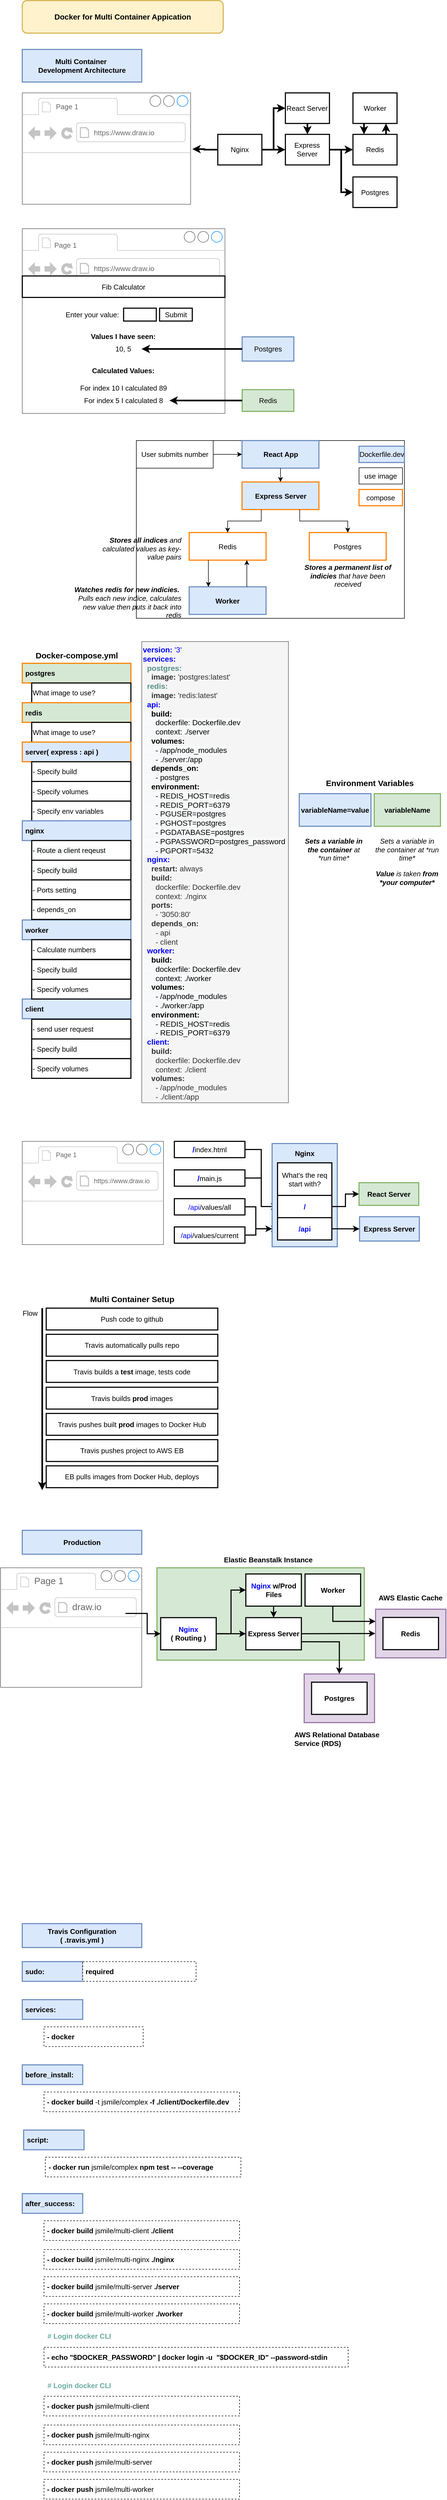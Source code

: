 <mxfile type="device" version="12.6.6"><diagram id="E0kBvN3YvhukCANaVCDS" name="Page-1"><mxGraphModel grid="1" shadow="0" math="0" pageHeight="1169" pageWidth="827" pageScale="1" page="1" fold="1" arrows="1" connect="1" tooltips="1" guides="1" gridSize="10" dy="-377" dx="1422"><root><mxCell id="0"/><mxCell id="1" parent="0"/><mxCell id="G81e2i-982NNiIxAVMLw-1" value="&lt;font style=&quot;font-size: 14px&quot;&gt;&lt;b&gt;Docker for Multi Container Appication&lt;/b&gt;&lt;/font&gt;" parent="1" vertex="1" style="rounded=1;whiteSpace=wrap;html=1;strokeWidth=2;fillColor=#fff2cc;strokeColor=#d6b656;"><mxGeometry as="geometry" height="60" width="370" y="1180" x="40"/></mxCell><mxCell id="G81e2i-982NNiIxAVMLw-2" value="" parent="1" vertex="1" style="strokeWidth=1;shadow=0;dashed=0;align=center;html=1;shape=mxgraph.mockup.containers.browserWindow;rSize=0;fillColor=#ffffff;strokeColor=#666666;mainText=,;recursiveResize=0;fontSize=13;"><mxGeometry as="geometry" height="205" width="310" y="1350" x="40"/></mxCell><mxCell id="G81e2i-982NNiIxAVMLw-3" value="Page 1" parent="G81e2i-982NNiIxAVMLw-2" vertex="1" style="strokeWidth=1;shadow=0;dashed=0;align=center;html=1;shape=mxgraph.mockup.containers.anchor;fontSize=13;fontColor=#666666;align=left;"><mxGeometry as="geometry" height="26" width="110" y="12" x="60"/></mxCell><mxCell id="G81e2i-982NNiIxAVMLw-4" value="https://www.draw.io" parent="G81e2i-982NNiIxAVMLw-2" vertex="1" style="strokeWidth=1;shadow=0;dashed=0;align=center;html=1;shape=mxgraph.mockup.containers.anchor;rSize=0;fontSize=13;fontColor=#666666;align=left;"><mxGeometry as="geometry" height="26" width="250" y="60" x="130"/></mxCell><mxCell id="G81e2i-982NNiIxAVMLw-5" parent="1" style="edgeStyle=orthogonalEdgeStyle;rounded=0;html=1;exitX=0;exitY=0.5;jettySize=auto;orthogonalLoop=1;strokeWidth=3;fontSize=13;entryX=1.01;entryY=0.505;entryDx=0;entryDy=0;entryPerimeter=0;" edge="1" target="G81e2i-982NNiIxAVMLw-2" source="G81e2i-982NNiIxAVMLw-8"><mxGeometry as="geometry" relative="1"><mxPoint as="targetPoint" y="1455" x="360"/></mxGeometry></mxCell><mxCell id="G81e2i-982NNiIxAVMLw-6" value="Multi Container&amp;nbsp;&lt;br&gt;Development Architecture" parent="1" vertex="1" style="rounded=0;whiteSpace=wrap;html=1;strokeWidth=2;fontSize=13;align=center;fillColor=#dae8fc;strokeColor=#6c8ebf;fontStyle=1"><mxGeometry as="geometry" height="60" width="220" y="1270" x="40"/></mxCell><mxCell id="G81e2i-982NNiIxAVMLw-7" value="" parent="1" vertex="1" style="group" connectable="0"><mxGeometry as="geometry" height="211" width="330" y="1350" x="400"/></mxCell><mxCell id="G81e2i-982NNiIxAVMLw-8" value="Nginx" parent="G81e2i-982NNiIxAVMLw-7" vertex="1" style="rounded=0;whiteSpace=wrap;html=1;strokeWidth=2;fontSize=13;align=center;"><mxGeometry as="geometry" height="56.267" width="81.148" y="76.362"/></mxCell><mxCell id="G81e2i-982NNiIxAVMLw-9" value="React Server" parent="G81e2i-982NNiIxAVMLw-7" vertex="1" style="rounded=0;whiteSpace=wrap;html=1;strokeWidth=2;fontSize=13;align=center;"><mxGeometry as="geometry" height="56.267" width="81.148" x="124.426"/></mxCell><mxCell id="G81e2i-982NNiIxAVMLw-10" parent="G81e2i-982NNiIxAVMLw-7" style="edgeStyle=orthogonalEdgeStyle;rounded=0;html=1;exitX=1;exitY=0.5;entryX=0;entryY=0.5;jettySize=auto;orthogonalLoop=1;strokeWidth=3;fontSize=13;" edge="1" target="G81e2i-982NNiIxAVMLw-9" source="G81e2i-982NNiIxAVMLw-8"><mxGeometry as="geometry" relative="1"/></mxCell><mxCell id="G81e2i-982NNiIxAVMLw-11" value="Express Server" parent="G81e2i-982NNiIxAVMLw-7" vertex="1" style="rounded=0;whiteSpace=wrap;html=1;strokeWidth=2;fontSize=13;align=center;"><mxGeometry as="geometry" height="56.267" width="81.148" y="76.362" x="124.426"/></mxCell><mxCell id="G81e2i-982NNiIxAVMLw-12" parent="G81e2i-982NNiIxAVMLw-7" style="edgeStyle=orthogonalEdgeStyle;rounded=0;html=1;exitX=1;exitY=0.5;jettySize=auto;orthogonalLoop=1;strokeWidth=3;fontSize=13;" edge="1" target="G81e2i-982NNiIxAVMLw-11" source="G81e2i-982NNiIxAVMLw-8"><mxGeometry as="geometry" relative="1"/></mxCell><mxCell id="G81e2i-982NNiIxAVMLw-13" parent="G81e2i-982NNiIxAVMLw-7" style="edgeStyle=orthogonalEdgeStyle;rounded=0;html=1;exitX=0.5;exitY=1;entryX=0.5;entryY=0;jettySize=auto;orthogonalLoop=1;strokeWidth=3;fontSize=13;" edge="1" target="G81e2i-982NNiIxAVMLw-11" source="G81e2i-982NNiIxAVMLw-9"><mxGeometry as="geometry" relative="1"/></mxCell><mxCell id="G81e2i-982NNiIxAVMLw-14" value="Redis" parent="G81e2i-982NNiIxAVMLw-7" vertex="1" style="rounded=0;whiteSpace=wrap;html=1;strokeWidth=2;fontSize=13;align=center;"><mxGeometry as="geometry" height="56.267" width="81.148" y="76.362" x="248.852"/></mxCell><mxCell id="G81e2i-982NNiIxAVMLw-15" parent="G81e2i-982NNiIxAVMLw-7" style="edgeStyle=orthogonalEdgeStyle;rounded=0;html=1;exitX=1;exitY=0.5;jettySize=auto;orthogonalLoop=1;strokeWidth=3;fontSize=13;" edge="1" target="G81e2i-982NNiIxAVMLw-14" source="G81e2i-982NNiIxAVMLw-11"><mxGeometry as="geometry" relative="1"/></mxCell><mxCell id="G81e2i-982NNiIxAVMLw-16" value="Postgres" parent="G81e2i-982NNiIxAVMLw-7" vertex="1" style="rounded=0;whiteSpace=wrap;html=1;strokeWidth=2;fontSize=13;align=center;"><mxGeometry as="geometry" height="56.267" width="81.148" y="154.733" x="248.852"/></mxCell><mxCell id="G81e2i-982NNiIxAVMLw-17" parent="G81e2i-982NNiIxAVMLw-7" style="edgeStyle=orthogonalEdgeStyle;rounded=0;html=1;exitX=1;exitY=0.5;entryX=0;entryY=0.5;jettySize=auto;orthogonalLoop=1;strokeWidth=3;fontSize=13;" edge="1" target="G81e2i-982NNiIxAVMLw-16" source="G81e2i-982NNiIxAVMLw-11"><mxGeometry as="geometry" relative="1"/></mxCell><mxCell id="G81e2i-982NNiIxAVMLw-18" parent="G81e2i-982NNiIxAVMLw-7" style="edgeStyle=orthogonalEdgeStyle;rounded=0;html=1;exitX=0.25;exitY=1;entryX=0.25;entryY=0;jettySize=auto;orthogonalLoop=1;strokeWidth=3;fontSize=13;" edge="1" target="G81e2i-982NNiIxAVMLw-14" source="G81e2i-982NNiIxAVMLw-19"><mxGeometry as="geometry" relative="1"/></mxCell><mxCell id="G81e2i-982NNiIxAVMLw-19" value="Worker" parent="G81e2i-982NNiIxAVMLw-7" vertex="1" style="rounded=0;whiteSpace=wrap;html=1;strokeWidth=2;fontSize=13;align=center;"><mxGeometry as="geometry" height="56.267" width="81.148" x="248.852"/></mxCell><mxCell id="G81e2i-982NNiIxAVMLw-20" parent="G81e2i-982NNiIxAVMLw-7" style="edgeStyle=orthogonalEdgeStyle;rounded=0;html=1;exitX=0.75;exitY=0;entryX=0.75;entryY=1;jettySize=auto;orthogonalLoop=1;strokeWidth=3;fontSize=13;" edge="1" target="G81e2i-982NNiIxAVMLw-19" source="G81e2i-982NNiIxAVMLw-14"><mxGeometry as="geometry" relative="1"/></mxCell><mxCell id="G81e2i-982NNiIxAVMLw-21" value="" parent="1" vertex="1" style="group" connectable="0"><mxGeometry as="geometry" height="340" width="500" y="1600" x="40"/></mxCell><mxCell id="G81e2i-982NNiIxAVMLw-22" value="Redis" parent="G81e2i-982NNiIxAVMLw-21" vertex="1" style="rounded=0;whiteSpace=wrap;html=1;strokeWidth=2;fontSize=13;align=center;fillColor=#d5e8d4;strokeColor=#82b366;"><mxGeometry as="geometry" height="40" width="95.12" y="296.28" x="404.88"/></mxCell><mxCell id="G81e2i-982NNiIxAVMLw-23" value="Postgres" parent="G81e2i-982NNiIxAVMLw-21" vertex="1" style="rounded=0;whiteSpace=wrap;html=1;strokeWidth=2;fontSize=13;align=center;fillColor=#dae8fc;strokeColor=#6c8ebf;"><mxGeometry as="geometry" height="44.6" width="95.12" y="199.1" x="404.88"/></mxCell><mxCell id="G81e2i-982NNiIxAVMLw-24" value="" parent="G81e2i-982NNiIxAVMLw-21" vertex="1" style="group" connectable="0"><mxGeometry as="geometry" height="340" width="373.17"/></mxCell><mxCell id="G81e2i-982NNiIxAVMLw-25" value="" parent="G81e2i-982NNiIxAVMLw-24" vertex="1" style="strokeWidth=1;shadow=0;dashed=0;align=center;html=1;shape=mxgraph.mockup.containers.browserWindow;rSize=0;fillColor=#ffffff;strokeColor=#666666;mainText=,;recursiveResize=0;fontSize=13;"><mxGeometry as="geometry" height="340" width="373.17"/></mxCell><mxCell id="G81e2i-982NNiIxAVMLw-26" value="Page 1" parent="G81e2i-982NNiIxAVMLw-24" vertex="1" style="strokeWidth=1;shadow=0;dashed=0;align=center;html=1;shape=mxgraph.mockup.containers.anchor;fontSize=13;fontColor=#666666;align=left;"><mxGeometry as="geometry" height="20.558" width="66.208" y="19.998" x="57.184"/></mxCell><mxCell id="G81e2i-982NNiIxAVMLw-27" value="https://www.draw.io" parent="G81e2i-982NNiIxAVMLw-24" vertex="1" style="strokeWidth=1;shadow=0;dashed=0;align=center;html=1;shape=mxgraph.mockup.containers.anchor;rSize=0;fontSize=13;fontColor=#666666;align=left;"><mxGeometry as="geometry" height="20.558" width="150.472" y="63.002" x="129.996"/></mxCell><mxCell id="G81e2i-982NNiIxAVMLw-28" value="Fib Calculator" parent="G81e2i-982NNiIxAVMLw-24" vertex="1" style="rounded=0;whiteSpace=wrap;html=1;strokeWidth=2;fontSize=13;align=center;"><mxGeometry as="geometry" height="39.535" width="373.17" y="86.977"/></mxCell><mxCell id="G81e2i-982NNiIxAVMLw-29" value="" parent="G81e2i-982NNiIxAVMLw-24" vertex="1" style="rounded=0;whiteSpace=wrap;html=1;strokeWidth=2;fontSize=13;align=center;"><mxGeometry as="geometry" height="23.721" width="60.189" y="146.279" x="186.585"/></mxCell><mxCell id="G81e2i-982NNiIxAVMLw-30" value="Submit" parent="G81e2i-982NNiIxAVMLw-24" vertex="1" style="rounded=0;whiteSpace=wrap;html=1;strokeWidth=2;fontSize=13;align=center;"><mxGeometry as="geometry" height="23.721" width="60.189" y="146.279" x="252.793"/></mxCell><mxCell id="G81e2i-982NNiIxAVMLw-31" value="Enter your value:" parent="G81e2i-982NNiIxAVMLw-24" vertex="1" style="text;html=1;strokeColor=none;fillColor=none;align=center;verticalAlign=middle;whiteSpace=wrap;rounded=0;fontSize=13;"><mxGeometry as="geometry" height="15.814" width="102.321" y="150.233" x="78.245"/></mxCell><mxCell id="G81e2i-982NNiIxAVMLw-32" value="Values I have seen:" parent="G81e2i-982NNiIxAVMLw-24" vertex="1" style="text;html=1;strokeColor=none;fillColor=none;align=center;verticalAlign=middle;whiteSpace=wrap;rounded=0;fontSize=13;fontStyle=1"><mxGeometry as="geometry" height="15.814" width="126.396" y="189.767" x="123.387"/></mxCell><mxCell id="G81e2i-982NNiIxAVMLw-33" value="Calculated Values:" parent="G81e2i-982NNiIxAVMLw-24" vertex="1" style="text;html=1;strokeColor=none;fillColor=none;align=center;verticalAlign=middle;whiteSpace=wrap;rounded=0;fontSize=13;fontStyle=1"><mxGeometry as="geometry" height="15.814" width="126.396" y="253.023" x="123.387"/></mxCell><mxCell id="G81e2i-982NNiIxAVMLw-34" value="For index 10 I calculated 89" parent="G81e2i-982NNiIxAVMLw-24" vertex="1" style="text;html=1;strokeColor=none;fillColor=none;align=center;verticalAlign=middle;whiteSpace=wrap;rounded=0;fontSize=13;"><mxGeometry as="geometry" height="15.814" width="168.528" y="284.651" x="102.321"/></mxCell><mxCell id="G81e2i-982NNiIxAVMLw-35" value="For index 5 I calculated 8" parent="G81e2i-982NNiIxAVMLw-24" vertex="1" style="text;html=1;strokeColor=none;fillColor=none;align=center;verticalAlign=middle;whiteSpace=wrap;rounded=0;fontSize=13;"><mxGeometry as="geometry" height="15.814" width="168.528" y="308.372" x="102.321"/></mxCell><mxCell id="G81e2i-982NNiIxAVMLw-36" value="10, 5" parent="G81e2i-982NNiIxAVMLw-24" vertex="1" style="text;html=1;strokeColor=none;fillColor=none;align=center;verticalAlign=middle;whiteSpace=wrap;rounded=0;fontSize=13;"><mxGeometry as="geometry" height="15.814" width="66.208" y="213.488" x="153.481"/></mxCell><mxCell id="G81e2i-982NNiIxAVMLw-37" parent="G81e2i-982NNiIxAVMLw-21" style="edgeStyle=orthogonalEdgeStyle;rounded=0;orthogonalLoop=1;jettySize=auto;html=1;fontSize=13;strokeWidth=3;" edge="1" target="G81e2i-982NNiIxAVMLw-35" source="G81e2i-982NNiIxAVMLw-22"><mxGeometry as="geometry" relative="1"/></mxCell><mxCell id="G81e2i-982NNiIxAVMLw-38" parent="G81e2i-982NNiIxAVMLw-21" style="edgeStyle=orthogonalEdgeStyle;rounded=0;html=1;exitX=0;exitY=0.5;jettySize=auto;orthogonalLoop=1;strokeWidth=3;fontSize=13;" edge="1" target="G81e2i-982NNiIxAVMLw-36" source="G81e2i-982NNiIxAVMLw-23"><mxGeometry as="geometry" relative="1"/></mxCell><mxCell id="G81e2i-982NNiIxAVMLw-39" value="" parent="1" vertex="1" style="group" connectable="0"><mxGeometry as="geometry" height="327.21" width="493.6" y="1990" x="250"/></mxCell><mxCell id="G81e2i-982NNiIxAVMLw-40" value="" parent="G81e2i-982NNiIxAVMLw-39" vertex="1" style="group;strokeColor=#000000;" connectable="0"><mxGeometry as="geometry" height="327.21" width="493.6"/></mxCell><mxCell id="G81e2i-982NNiIxAVMLw-41" value="User submits number" parent="G81e2i-982NNiIxAVMLw-40" vertex="1" style="rounded=0;whiteSpace=wrap;html=1;strokeWidth=1;fontSize=13;align=center;"><mxGeometry as="geometry" height="50.794" width="141.538"/></mxCell><mxCell id="G81e2i-982NNiIxAVMLw-42" value="React App" parent="G81e2i-982NNiIxAVMLw-40" vertex="1" style="rounded=0;whiteSpace=wrap;html=1;strokeWidth=2;fontSize=13;align=center;fontStyle=1;fillColor=#dae8fc;strokeColor=#6c8ebf;"><mxGeometry as="geometry" height="50.794" width="141.538" x="194.615"/></mxCell><mxCell id="G81e2i-982NNiIxAVMLw-43" value="Express Server" parent="G81e2i-982NNiIxAVMLw-40" vertex="1" style="rounded=0;whiteSpace=wrap;html=1;strokeWidth=2;fontSize=13;align=center;fontStyle=1;fillColor=#dae8fc;strokeColor=#FF8000;"><mxGeometry as="geometry" height="50.794" width="141.538" y="76.19" x="194.615"/></mxCell><mxCell id="G81e2i-982NNiIxAVMLw-44" value="Postgres" parent="G81e2i-982NNiIxAVMLw-40" vertex="1" style="rounded=0;whiteSpace=wrap;html=1;strokeWidth=2;fontSize=13;align=center;fontStyle=0;strokeColor=#FF8000;"><mxGeometry as="geometry" height="50.794" width="141.538" y="169.312" x="318.462"/></mxCell><mxCell id="G81e2i-982NNiIxAVMLw-45" value="Redis" parent="G81e2i-982NNiIxAVMLw-40" vertex="1" style="rounded=0;whiteSpace=wrap;html=1;strokeWidth=2;fontSize=13;align=center;fontStyle=0;strokeColor=#FF8000;"><mxGeometry as="geometry" height="50.794" width="141.538" y="169.312" x="97.308"/></mxCell><mxCell id="G81e2i-982NNiIxAVMLw-46" value="Worker" parent="G81e2i-982NNiIxAVMLw-40" vertex="1" style="rounded=0;whiteSpace=wrap;html=1;strokeWidth=2;fontSize=13;align=center;fontStyle=1;fillColor=#dae8fc;strokeColor=#6c8ebf;"><mxGeometry as="geometry" height="50.794" width="141.538" y="269.206" x="97.308"/></mxCell><mxCell id="G81e2i-982NNiIxAVMLw-47" parent="G81e2i-982NNiIxAVMLw-40" style="edgeStyle=orthogonalEdgeStyle;rounded=0;html=1;exitX=1;exitY=0.5;jettySize=auto;orthogonalLoop=1;strokeWidth=1;fontSize=13;" edge="1" target="G81e2i-982NNiIxAVMLw-42" source="G81e2i-982NNiIxAVMLw-41"><mxGeometry as="geometry" relative="1"/></mxCell><mxCell id="G81e2i-982NNiIxAVMLw-48" parent="G81e2i-982NNiIxAVMLw-40" style="edgeStyle=orthogonalEdgeStyle;rounded=0;html=1;exitX=0.5;exitY=1;jettySize=auto;orthogonalLoop=1;strokeWidth=1;fontSize=13;" edge="1" target="G81e2i-982NNiIxAVMLw-43" source="G81e2i-982NNiIxAVMLw-42"><mxGeometry as="geometry" relative="1"/></mxCell><mxCell id="G81e2i-982NNiIxAVMLw-49" parent="G81e2i-982NNiIxAVMLw-40" style="edgeStyle=orthogonalEdgeStyle;rounded=0;html=1;exitX=0.75;exitY=1;jettySize=auto;orthogonalLoop=1;strokeWidth=1;fontSize=13;" edge="1" target="G81e2i-982NNiIxAVMLw-44" source="G81e2i-982NNiIxAVMLw-43"><mxGeometry as="geometry" relative="1"/></mxCell><mxCell id="G81e2i-982NNiIxAVMLw-50" parent="G81e2i-982NNiIxAVMLw-40" style="edgeStyle=orthogonalEdgeStyle;rounded=0;html=1;exitX=0.25;exitY=1;entryX=0.5;entryY=0;jettySize=auto;orthogonalLoop=1;strokeWidth=1;fontSize=13;" edge="1" target="G81e2i-982NNiIxAVMLw-45" source="G81e2i-982NNiIxAVMLw-43"><mxGeometry as="geometry" relative="1"/></mxCell><mxCell id="G81e2i-982NNiIxAVMLw-51" parent="G81e2i-982NNiIxAVMLw-40" style="edgeStyle=orthogonalEdgeStyle;rounded=0;html=1;exitX=0.25;exitY=1;entryX=0.25;entryY=0;jettySize=auto;orthogonalLoop=1;strokeWidth=1;fontSize=13;" edge="1" target="G81e2i-982NNiIxAVMLw-46" source="G81e2i-982NNiIxAVMLw-45"><mxGeometry as="geometry" relative="1"/></mxCell><mxCell id="G81e2i-982NNiIxAVMLw-52" parent="G81e2i-982NNiIxAVMLw-40" style="edgeStyle=orthogonalEdgeStyle;rounded=0;html=1;exitX=0.75;exitY=0;entryX=0.75;entryY=1;jettySize=auto;orthogonalLoop=1;strokeWidth=1;fontSize=13;" edge="1" target="G81e2i-982NNiIxAVMLw-45" source="G81e2i-982NNiIxAVMLw-46"><mxGeometry as="geometry" relative="1"/></mxCell><mxCell id="G81e2i-982NNiIxAVMLw-53" value="&lt;b&gt;Stores a permanent list of indicies&lt;/b&gt; that have been received" parent="G81e2i-982NNiIxAVMLw-40" vertex="1" style="text;html=1;strokeColor=none;fillColor=none;align=center;verticalAlign=middle;whiteSpace=wrap;rounded=0;fontSize=13;fontStyle=2;strokeWidth=1;"><mxGeometry as="geometry" height="58" width="175" y="220.11" x="301.73"/></mxCell><mxCell id="G81e2i-982NNiIxAVMLw-54" value="&lt;b&gt;Stores all indices&lt;/b&gt; and calculated values as key-value pairs" parent="G81e2i-982NNiIxAVMLw-40" vertex="1" style="text;html=1;strokeColor=none;fillColor=none;align=right;verticalAlign=middle;whiteSpace=wrap;rounded=0;fontSize=13;fontStyle=2;strokeWidth=1;"><mxGeometry as="geometry" height="58" width="175" y="170" x="-90"/></mxCell><mxCell id="G81e2i-982NNiIxAVMLw-55" value="&lt;b&gt;Watches redis for new indicies.&lt;/b&gt;&amp;nbsp; Pulls each new indice, calculates new value then puts it back into redis" parent="G81e2i-982NNiIxAVMLw-40" vertex="1" style="text;html=1;strokeColor=none;fillColor=none;align=right;verticalAlign=middle;whiteSpace=wrap;rounded=0;fontSize=13;fontStyle=2;strokeWidth=1;"><mxGeometry as="geometry" height="58" width="205" y="269.21" x="-120"/></mxCell><mxCell id="e1HTpiHusppw3gyKf6fD-1" value="Dockerfile.dev" parent="G81e2i-982NNiIxAVMLw-40" vertex="1" style="rounded=0;whiteSpace=wrap;html=1;strokeWidth=2;fontSize=13;align=center;fontStyle=0;fillColor=#dae8fc;strokeColor=#6c8ebf;"><mxGeometry as="geometry" height="30" width="83.6" y="10.4" x="410"/></mxCell><mxCell id="e1HTpiHusppw3gyKf6fD-2" value="use image" parent="1" vertex="1" style="rounded=0;whiteSpace=wrap;html=1;strokeWidth=1;fontSize=13;align=center;fontStyle=0"><mxGeometry as="geometry" height="30" width="80" y="2040" x="660"/></mxCell><mxCell id="e1HTpiHusppw3gyKf6fD-3" value="Docker-compose.yml" parent="1" vertex="1" style="text;html=1;strokeColor=none;fillColor=none;align=center;verticalAlign=middle;whiteSpace=wrap;rounded=0;fontSize=15;fontStyle=1"><mxGeometry as="geometry" height="30" width="172.5" y="2370" x="53.75"/></mxCell><mxCell id="e1HTpiHusppw3gyKf6fD-4" value="&amp;nbsp;postgres" parent="1" vertex="1" style="rounded=0;whiteSpace=wrap;html=1;strokeWidth=2;fontSize=13;align=left;fillColor=#d5e8d4;strokeColor=#FF8000;fontStyle=1"><mxGeometry as="geometry" height="36.25" width="200" y="2400" x="40"/></mxCell><mxCell id="e1HTpiHusppw3gyKf6fD-5" value="What image to use?" parent="1" vertex="1" style="rounded=0;whiteSpace=wrap;html=1;strokeWidth=2;fontSize=13;align=left;"><mxGeometry as="geometry" height="36.25" width="182.609" y="2436.25" x="57.391"/></mxCell><mxCell id="e1HTpiHusppw3gyKf6fD-6" value="&amp;nbsp;redis" parent="1" vertex="1" style="rounded=0;whiteSpace=wrap;html=1;strokeWidth=2;fontSize=13;align=left;fillColor=#d5e8d4;strokeColor=#FF8000;fontStyle=1"><mxGeometry as="geometry" height="36.25" width="200" y="2472.5" x="40"/></mxCell><mxCell id="e1HTpiHusppw3gyKf6fD-7" value="What image to use?" parent="1" vertex="1" style="rounded=0;whiteSpace=wrap;html=1;strokeWidth=2;fontSize=13;align=left;"><mxGeometry as="geometry" height="36.25" width="182.609" y="2508.75" x="57.391"/></mxCell><mxCell id="e1HTpiHusppw3gyKf6fD-8" value="&amp;nbsp;server( express : api )" parent="1" vertex="1" style="rounded=0;whiteSpace=wrap;html=1;strokeWidth=2;fontSize=13;align=left;fillColor=#dae8fc;strokeColor=#FF8000;fontStyle=1"><mxGeometry as="geometry" height="36.25" width="200" y="2545" x="40"/></mxCell><mxCell id="e1HTpiHusppw3gyKf6fD-9" value="- Specify build" parent="1" vertex="1" style="rounded=0;whiteSpace=wrap;html=1;strokeWidth=2;fontSize=13;align=left;"><mxGeometry as="geometry" height="36.25" width="182.609" y="2581.25" x="57.391"/></mxCell><mxCell id="e1HTpiHusppw3gyKf6fD-10" value="- Specify volumes" parent="1" vertex="1" style="rounded=0;whiteSpace=wrap;html=1;strokeWidth=2;fontSize=13;align=left;"><mxGeometry as="geometry" height="36.25" width="182.609" y="2617.5" x="57.391"/></mxCell><mxCell id="e1HTpiHusppw3gyKf6fD-11" value="- Specify env variables" parent="1" vertex="1" style="rounded=0;whiteSpace=wrap;html=1;strokeWidth=2;fontSize=13;align=left;"><mxGeometry as="geometry" height="36.25" width="182.609" y="2653.75" x="57.391"/></mxCell><mxCell id="e1HTpiHusppw3gyKf6fD-12" value="&amp;nbsp;nginx" parent="1" vertex="1" style="rounded=0;whiteSpace=wrap;html=1;strokeWidth=2;fontSize=13;align=left;fillColor=#dae8fc;strokeColor=#6c8ebf;fontStyle=1"><mxGeometry as="geometry" height="36.25" width="200" y="2690" x="40"/></mxCell><mxCell id="e1HTpiHusppw3gyKf6fD-13" value="-&amp;nbsp;&lt;span style=&quot;background-color: rgb(248 , 249 , 250) ; color: rgb(0 , 0 , 0) ; display: inline ; float: none ; font-family: &amp;#34;helvetica&amp;#34; ; font-size: 13px ; font-style: normal ; font-variant: normal ; font-weight: normal ; letter-spacing: normal ; line-height: 1.2 ; overflow-wrap: normal ; text-align: left ; text-decoration: none ; text-indent: 0px ; text-transform: none ; white-space: normal ; word-spacing: 0px&quot;&gt;&lt;/span&gt;&lt;span style=&quot;display: inline ; float: none ; background-color: rgb(248 , 249 , 250) ; color: rgb(0 , 0 , 0) ; font-family: &amp;#34;helvetica&amp;#34; ; font-size: 13px ; font-style: normal ; font-variant: normal ; font-weight: normal ; letter-spacing: normal ; line-height: 1.2 ; overflow-wrap: normal ; text-align: left ; text-decoration: none ; text-indent: 0px ; text-transform: none ; white-space: normal ; word-spacing: 0px&quot;&gt;Specify build&lt;/span&gt;" parent="1" vertex="1" style="rounded=0;whiteSpace=wrap;html=1;strokeWidth=2;fontSize=13;align=left;"><mxGeometry as="geometry" height="36.25" width="182.609" y="2762.5" x="57.391"/></mxCell><mxCell id="e1HTpiHusppw3gyKf6fD-14" value="- Ports setting" parent="1" vertex="1" style="rounded=0;whiteSpace=wrap;html=1;strokeWidth=2;fontSize=13;align=left;"><mxGeometry as="geometry" height="36.25" width="182.609" y="2798.75" x="57.391"/></mxCell><mxCell id="e1HTpiHusppw3gyKf6fD-15" value="&amp;nbsp;worker&amp;nbsp;" parent="1" vertex="1" style="rounded=0;whiteSpace=wrap;html=1;strokeWidth=2;fontSize=13;align=left;fillColor=#dae8fc;strokeColor=#6c8ebf;fontStyle=1"><mxGeometry as="geometry" height="36.25" width="200" y="2872.5" x="40"/></mxCell><mxCell id="e1HTpiHusppw3gyKf6fD-16" value="- Calculate numbers" parent="1" vertex="1" style="rounded=0;whiteSpace=wrap;html=1;strokeWidth=2;fontSize=13;align=left;"><mxGeometry as="geometry" height="36.25" width="182.609" y="2908.75" x="57.391"/></mxCell><mxCell id="e1HTpiHusppw3gyKf6fD-20" value="&amp;nbsp;client" parent="1" vertex="1" style="rounded=0;whiteSpace=wrap;html=1;strokeWidth=2;fontSize=13;align=left;fillColor=#dae8fc;strokeColor=#6c8ebf;fontStyle=1"><mxGeometry as="geometry" height="36.25" width="200" y="3018" x="40"/></mxCell><mxCell id="e1HTpiHusppw3gyKf6fD-21" value="- send user request" parent="1" vertex="1" style="rounded=0;whiteSpace=wrap;html=1;strokeWidth=2;fontSize=13;align=left;"><mxGeometry as="geometry" height="36.25" width="182.609" y="3055.25" x="57.391"/></mxCell><mxCell id="e1HTpiHusppw3gyKf6fD-22" value="- &lt;span style=&quot;display: inline ; float: none ; background-color: rgb(248 , 249 , 250) ; color: rgb(0 , 0 , 0) ; font-family: &amp;#34;helvetica&amp;#34; ; font-size: 13px ; font-style: normal ; font-variant: normal ; font-weight: normal ; letter-spacing: normal ; line-height: 1.2 ; overflow-wrap: normal ; text-align: left ; text-decoration: none ; text-indent: 0px ; text-transform: none ; white-space: normal ; word-spacing: 0px&quot;&gt;Route a client reqeust&lt;/span&gt;" parent="1" vertex="1" style="rounded=0;whiteSpace=wrap;html=1;strokeWidth=2;fontSize=13;align=left;"><mxGeometry as="geometry" height="36.25" width="182.609" y="2726.25" x="57.391"/></mxCell><mxCell id="e1HTpiHusppw3gyKf6fD-23" value="- depends_on" parent="1" vertex="1" style="rounded=0;whiteSpace=wrap;html=1;strokeWidth=2;fontSize=13;align=left;"><mxGeometry as="geometry" height="36.25" width="182.609" y="2835.25" x="57.391"/></mxCell><mxCell id="e1HTpiHusppw3gyKf6fD-24" value="- Specify build" parent="1" vertex="1" style="rounded=0;whiteSpace=wrap;html=1;strokeWidth=2;fontSize=13;align=left;"><mxGeometry as="geometry" height="36.25" width="182.609" y="2945.5" x="57.391"/></mxCell><mxCell id="e1HTpiHusppw3gyKf6fD-25" value="- Specify volumes" parent="1" vertex="1" style="rounded=0;whiteSpace=wrap;html=1;strokeWidth=2;fontSize=13;align=left;"><mxGeometry as="geometry" height="36.25" width="182.609" y="2981.75" x="57.391"/></mxCell><mxCell id="e1HTpiHusppw3gyKf6fD-26" value="- Specify build" parent="1" vertex="1" style="rounded=0;whiteSpace=wrap;html=1;strokeWidth=2;fontSize=13;align=left;"><mxGeometry as="geometry" height="36.25" width="182.609" y="3091.5" x="57.391"/></mxCell><mxCell id="e1HTpiHusppw3gyKf6fD-27" value="- Specify volumes" parent="1" vertex="1" style="rounded=0;whiteSpace=wrap;html=1;strokeWidth=2;fontSize=13;align=left;"><mxGeometry as="geometry" height="36.25" width="182.609" y="3127.75" x="57.391"/></mxCell><mxCell id="e1HTpiHusppw3gyKf6fD-28" value="&lt;font color=&quot;#0000ff&quot; style=&quot;font-size: 14px&quot;&gt;&lt;b style=&quot;font-size: 14px&quot;&gt;version:&lt;/b&gt; '3'&lt;/font&gt;&lt;br style=&quot;font-size: 14px&quot;&gt;&lt;font color=&quot;#0000ff&quot; style=&quot;font-size: 14px&quot;&gt;&lt;b style=&quot;font-size: 14px&quot;&gt;services:&lt;/b&gt; &lt;/font&gt;&lt;br style=&quot;font-size: 14px&quot;&gt;&lt;font color=&quot;#589187&quot; style=&quot;font-size: 14px&quot;&gt;&amp;nbsp; &lt;b style=&quot;font-size: 14px&quot;&gt;postgres: &lt;/b&gt;&lt;/font&gt;&lt;br style=&quot;font-size: 14px&quot;&gt;&amp;nbsp;&amp;nbsp;&amp;nbsp; &lt;b style=&quot;font-size: 14px&quot;&gt;image:&lt;/b&gt; 'postgres:latest' &lt;br style=&quot;font-size: 14px&quot;&gt;&lt;font color=&quot;#589187&quot; style=&quot;font-size: 14px&quot;&gt;&amp;nbsp; &lt;b style=&quot;font-size: 14px&quot;&gt;redis: &lt;/b&gt;&lt;/font&gt;&lt;br style=&quot;font-size: 14px&quot;&gt;&amp;nbsp;&amp;nbsp;&amp;nbsp; &lt;b style=&quot;font-size: 14px&quot;&gt;image:&lt;/b&gt; 'redis:latest'&amp;nbsp;&lt;br&gt;&lt;b style=&quot;color: rgb(0 , 0 , 0) ; font-family: &amp;#34;helvetica&amp;#34; ; font-size: 14px ; font-style: normal ; font-variant: normal ; font-weight: 700 ; letter-spacing: normal ; text-align: left ; text-decoration: none ; text-indent: 0px ; text-transform: none ; white-space: normal ; word-spacing: 0px&quot;&gt;&lt;font color=&quot;#0000ff&quot; style=&quot;font-size: 14px&quot;&gt;&amp;nbsp; api:&lt;/font&gt;&lt;/b&gt;&lt;br style=&quot;color: rgb(0 , 0 , 0) ; font-family: &amp;#34;helvetica&amp;#34; ; font-size: 14px ; font-style: normal ; font-variant: normal ; font-weight: 400 ; letter-spacing: normal ; text-align: left ; text-decoration: none ; text-indent: 0px ; text-transform: none ; white-space: normal ; word-spacing: 0px&quot;&gt;&lt;span style=&quot;display: inline ; float: none ; background-color: rgb(248 , 249 , 250) ; color: rgb(0 , 0 , 0) ; font-family: &amp;#34;helvetica&amp;#34; ; font-size: 14px ; font-style: normal ; font-variant: normal ; font-weight: normal ; letter-spacing: normal ; line-height: 1.2 ; overflow-wrap: normal ; text-align: left ; text-decoration: none ; text-indent: 0px ; text-transform: none ; white-space: normal ; word-spacing: 0px&quot;&gt;&amp;nbsp;&amp;nbsp;&amp;nbsp;&lt;/span&gt;&lt;b style=&quot;color: rgb(0 , 0 , 0) ; font-family: &amp;#34;helvetica&amp;#34; ; font-size: 14px ; font-style: normal ; font-variant: normal ; font-weight: 700 ; letter-spacing: normal ; text-align: left ; text-decoration: none ; text-indent: 0px ; text-transform: none ; white-space: normal ; word-spacing: 0px&quot;&gt; build: &lt;/b&gt;&lt;br style=&quot;color: rgb(0 , 0 , 0) ; font-family: &amp;#34;helvetica&amp;#34; ; font-size: 14px ; font-style: normal ; font-variant: normal ; font-weight: 400 ; letter-spacing: normal ; text-align: left ; text-decoration: none ; text-indent: 0px ; text-transform: none ; white-space: normal ; word-spacing: 0px&quot;&gt;&lt;span style=&quot;display: inline ; float: none ; background-color: rgb(248 , 249 , 250) ; color: rgb(0 , 0 , 0) ; font-family: &amp;#34;helvetica&amp;#34; ; font-size: 14px ; font-style: normal ; font-variant: normal ; font-weight: normal ; letter-spacing: normal ; line-height: 1.2 ; overflow-wrap: normal ; text-align: left ; text-decoration: none ; text-indent: 0px ; text-transform: none ; white-space: normal ; word-spacing: 0px&quot;&gt;&amp;nbsp;&amp;nbsp;&amp;nbsp;&amp;nbsp;&amp;nbsp; dockerfile: Dockerfile.dev &lt;/span&gt;&lt;br style=&quot;color: rgb(0 , 0 , 0) ; font-family: &amp;#34;helvetica&amp;#34; ; font-size: 14px ; font-style: normal ; font-variant: normal ; font-weight: 400 ; letter-spacing: normal ; text-align: left ; text-decoration: none ; text-indent: 0px ; text-transform: none ; white-space: normal ; word-spacing: 0px&quot;&gt;&lt;span style=&quot;display: inline ; float: none ; background-color: rgb(248 , 249 , 250) ; color: rgb(0 , 0 , 0) ; font-family: &amp;#34;helvetica&amp;#34; ; font-size: 14px ; font-style: normal ; font-variant: normal ; font-weight: normal ; letter-spacing: normal ; line-height: 1.2 ; overflow-wrap: normal ; text-align: left ; text-decoration: none ; text-indent: 0px ; text-transform: none ; white-space: normal ; word-spacing: 0px&quot;&gt;&amp;nbsp;&amp;nbsp;&amp;nbsp;&amp;nbsp;&amp;nbsp; context: ./server &lt;/span&gt;&lt;br style=&quot;color: rgb(0 , 0 , 0) ; font-family: &amp;#34;helvetica&amp;#34; ; font-size: 14px ; font-style: normal ; font-variant: normal ; font-weight: 400 ; letter-spacing: normal ; text-align: left ; text-decoration: none ; text-indent: 0px ; text-transform: none ; white-space: normal ; word-spacing: 0px&quot;&gt;&lt;span style=&quot;display: inline ; float: none ; background-color: rgb(248 , 249 , 250) ; color: rgb(0 , 0 , 0) ; font-family: &amp;#34;helvetica&amp;#34; ; font-size: 14px ; font-style: normal ; font-variant: normal ; font-weight: normal ; letter-spacing: normal ; line-height: 1.2 ; overflow-wrap: normal ; text-align: left ; text-decoration: none ; text-indent: 0px ; text-transform: none ; white-space: normal ; word-spacing: 0px&quot;&gt;&amp;nbsp;&amp;nbsp;&amp;nbsp; &lt;/span&gt;&lt;b style=&quot;color: rgb(0 , 0 , 0) ; font-family: &amp;#34;helvetica&amp;#34; ; font-size: 14px ; font-style: normal ; font-variant: normal ; font-weight: 700 ; letter-spacing: normal ; text-align: left ; text-decoration: none ; text-indent: 0px ; text-transform: none ; white-space: normal ; word-spacing: 0px&quot;&gt;volumes: &lt;/b&gt;&lt;br style=&quot;color: rgb(0 , 0 , 0) ; font-family: &amp;#34;helvetica&amp;#34; ; font-size: 14px ; font-style: normal ; font-variant: normal ; font-weight: 400 ; letter-spacing: normal ; text-align: left ; text-decoration: none ; text-indent: 0px ; text-transform: none ; white-space: normal ; word-spacing: 0px&quot;&gt;&lt;span style=&quot;display: inline ; float: none ; background-color: rgb(248 , 249 , 250) ; color: rgb(0 , 0 , 0) ; font-family: &amp;#34;helvetica&amp;#34; ; font-size: 14px ; font-style: normal ; font-variant: normal ; font-weight: normal ; letter-spacing: normal ; line-height: 1.2 ; overflow-wrap: normal ; text-align: left ; text-decoration: none ; text-indent: 0px ; text-transform: none ; white-space: normal ; word-spacing: 0px&quot;&gt;&amp;nbsp;&amp;nbsp;&amp;nbsp;&amp;nbsp;&amp;nbsp; - /app/node_modules&lt;/span&gt;&lt;br style=&quot;color: rgb(0 , 0 , 0) ; font-family: &amp;#34;helvetica&amp;#34; ; font-size: 14px ; font-style: normal ; font-variant: normal ; font-weight: 400 ; letter-spacing: normal ; text-align: left ; text-decoration: none ; text-indent: 0px ; text-transform: none ; white-space: normal ; word-spacing: 0px&quot;&gt;&lt;span style=&quot;display: inline ; float: none ; background-color: rgb(248 , 249 , 250) ; color: rgb(0 , 0 , 0) ; font-family: &amp;#34;helvetica&amp;#34; ; font-size: 14px ; font-style: normal ; font-variant: normal ; font-weight: normal ; letter-spacing: normal ; line-height: 1.2 ; overflow-wrap: normal ; text-align: left ; text-decoration: none ; text-indent: 0px ; text-transform: none ; white-space: normal ; word-spacing: 0px&quot;&gt;&amp;nbsp;&amp;nbsp;&amp;nbsp;&amp;nbsp;&amp;nbsp; - ./server:/app&lt;/span&gt;&lt;br style=&quot;color: rgb(0 , 0 , 0) ; font-family: &amp;#34;helvetica&amp;#34; ; font-size: 14px ; font-style: normal ; font-variant: normal ; font-weight: 400 ; letter-spacing: normal ; text-align: left ; text-decoration: none ; text-indent: 0px ; text-transform: none ; white-space: normal ; word-spacing: 0px&quot;&gt;&lt;span style=&quot;display: inline ; float: none ; background-color: rgb(248 , 249 , 250) ; color: rgb(0 , 0 , 0) ; font-family: &amp;#34;helvetica&amp;#34; ; font-size: 14px ; font-style: normal ; font-variant: normal ; font-weight: normal ; letter-spacing: normal ; line-height: 1.2 ; overflow-wrap: normal ; text-align: left ; text-decoration: none ; text-indent: 0px ; text-transform: none ; white-space: normal ; word-spacing: 0px&quot;&gt;&amp;nbsp;&amp;nbsp;&amp;nbsp; &lt;/span&gt;&lt;b style=&quot;color: rgb(0 , 0 , 0) ; font-family: &amp;#34;helvetica&amp;#34; ; font-size: 14px ; font-style: normal ; font-variant: normal ; font-weight: 700 ; letter-spacing: normal ; text-align: left ; text-decoration: none ; text-indent: 0px ; text-transform: none ; white-space: normal ; word-spacing: 0px&quot;&gt;depends_on:&lt;/b&gt;&lt;span style=&quot;display: inline ; float: none ; background-color: rgb(248 , 249 , 250) ; color: rgb(0 , 0 , 0) ; font-family: &amp;#34;helvetica&amp;#34; ; font-size: 14px ; font-style: normal ; font-variant: normal ; font-weight: normal ; letter-spacing: normal ; line-height: 1.2 ; overflow-wrap: normal ; text-align: left ; text-decoration: none ; text-indent: 0px ; text-transform: none ; white-space: normal ; word-spacing: 0px&quot;&gt; &lt;/span&gt;&lt;br style=&quot;color: rgb(0 , 0 , 0) ; font-family: &amp;#34;helvetica&amp;#34; ; font-size: 14px ; font-style: normal ; font-variant: normal ; font-weight: 400 ; letter-spacing: normal ; text-align: left ; text-decoration: none ; text-indent: 0px ; text-transform: none ; white-space: normal ; word-spacing: 0px&quot;&gt;&lt;span style=&quot;display: inline ; float: none ; background-color: rgb(248 , 249 , 250) ; color: rgb(0 , 0 , 0) ; font-family: &amp;#34;helvetica&amp;#34; ; font-size: 14px ; font-style: normal ; font-variant: normal ; font-weight: normal ; letter-spacing: normal ; line-height: 1.2 ; overflow-wrap: normal ; text-align: left ; text-decoration: none ; text-indent: 0px ; text-transform: none ; white-space: normal ; word-spacing: 0px&quot;&gt;&amp;nbsp;&amp;nbsp;&amp;nbsp;&amp;nbsp;&amp;nbsp; - postgres &lt;/span&gt;&lt;br style=&quot;color: rgb(0 , 0 , 0) ; font-family: &amp;#34;helvetica&amp;#34; ; font-size: 14px ; font-style: normal ; font-variant: normal ; font-weight: 400 ; letter-spacing: normal ; text-align: left ; text-decoration: none ; text-indent: 0px ; text-transform: none ; white-space: normal ; word-spacing: 0px&quot;&gt;&lt;span style=&quot;display: inline ; float: none ; background-color: rgb(248 , 249 , 250) ; color: rgb(0 , 0 , 0) ; font-family: &amp;#34;helvetica&amp;#34; ; font-size: 14px ; font-style: normal ; font-variant: normal ; font-weight: normal ; letter-spacing: normal ; line-height: 1.2 ; overflow-wrap: normal ; text-align: left ; text-decoration: none ; text-indent: 0px ; text-transform: none ; white-space: normal ; word-spacing: 0px&quot;&gt;&amp;nbsp;&amp;nbsp;&amp;nbsp; &lt;/span&gt;&lt;b style=&quot;color: rgb(0 , 0 , 0) ; font-family: &amp;#34;helvetica&amp;#34; ; font-size: 14px ; font-style: normal ; font-variant: normal ; font-weight: 700 ; letter-spacing: normal ; text-align: left ; text-decoration: none ; text-indent: 0px ; text-transform: none ; white-space: normal ; word-spacing: 0px&quot;&gt;environment: &lt;/b&gt;&lt;br style=&quot;color: rgb(0 , 0 , 0) ; font-family: &amp;#34;helvetica&amp;#34; ; font-size: 14px ; font-style: normal ; font-variant: normal ; font-weight: 400 ; letter-spacing: normal ; text-align: left ; text-decoration: none ; text-indent: 0px ; text-transform: none ; white-space: normal ; word-spacing: 0px&quot;&gt;&lt;span style=&quot;display: inline ; float: none ; background-color: rgb(248 , 249 , 250) ; color: rgb(0 , 0 , 0) ; font-family: &amp;#34;helvetica&amp;#34; ; font-size: 14px ; font-style: normal ; font-variant: normal ; font-weight: normal ; letter-spacing: normal ; line-height: 1.2 ; overflow-wrap: normal ; text-align: left ; text-decoration: none ; text-indent: 0px ; text-transform: none ; white-space: normal ; word-spacing: 0px&quot;&gt;&amp;nbsp;&amp;nbsp;&amp;nbsp;&amp;nbsp;&amp;nbsp; - REDIS_HOST=redis &lt;/span&gt;&lt;br style=&quot;color: rgb(0 , 0 , 0) ; font-family: &amp;#34;helvetica&amp;#34; ; font-size: 14px ; font-style: normal ; font-variant: normal ; font-weight: 400 ; letter-spacing: normal ; text-align: left ; text-decoration: none ; text-indent: 0px ; text-transform: none ; white-space: normal ; word-spacing: 0px&quot;&gt;&lt;span style=&quot;display: inline ; float: none ; background-color: rgb(248 , 249 , 250) ; color: rgb(0 , 0 , 0) ; font-family: &amp;#34;helvetica&amp;#34; ; font-size: 14px ; font-style: normal ; font-variant: normal ; font-weight: normal ; letter-spacing: normal ; line-height: 1.2 ; overflow-wrap: normal ; text-align: left ; text-decoration: none ; text-indent: 0px ; text-transform: none ; white-space: normal ; word-spacing: 0px&quot;&gt;&amp;nbsp;&amp;nbsp;&amp;nbsp;&amp;nbsp;&amp;nbsp; - REDIS_PORT=6379 &lt;/span&gt;&lt;br style=&quot;color: rgb(0 , 0 , 0) ; font-family: &amp;#34;helvetica&amp;#34; ; font-size: 14px ; font-style: normal ; font-variant: normal ; font-weight: 400 ; letter-spacing: normal ; text-align: left ; text-decoration: none ; text-indent: 0px ; text-transform: none ; white-space: normal ; word-spacing: 0px&quot;&gt;&lt;span style=&quot;display: inline ; float: none ; background-color: rgb(248 , 249 , 250) ; color: rgb(0 , 0 , 0) ; font-family: &amp;#34;helvetica&amp;#34; ; font-size: 14px ; font-style: normal ; font-variant: normal ; font-weight: normal ; letter-spacing: normal ; line-height: 1.2 ; overflow-wrap: normal ; text-align: left ; text-decoration: none ; text-indent: 0px ; text-transform: none ; white-space: normal ; word-spacing: 0px&quot;&gt;&amp;nbsp;&amp;nbsp;&amp;nbsp;&amp;nbsp;&amp;nbsp; - PGUSER=postgres &lt;/span&gt;&lt;br style=&quot;color: rgb(0 , 0 , 0) ; font-family: &amp;#34;helvetica&amp;#34; ; font-size: 14px ; font-style: normal ; font-variant: normal ; font-weight: 400 ; letter-spacing: normal ; text-align: left ; text-decoration: none ; text-indent: 0px ; text-transform: none ; white-space: normal ; word-spacing: 0px&quot;&gt;&lt;span style=&quot;display: inline ; float: none ; background-color: rgb(248 , 249 , 250) ; color: rgb(0 , 0 , 0) ; font-family: &amp;#34;helvetica&amp;#34; ; font-size: 14px ; font-style: normal ; font-variant: normal ; font-weight: normal ; letter-spacing: normal ; line-height: 1.2 ; overflow-wrap: normal ; text-align: left ; text-decoration: none ; text-indent: 0px ; text-transform: none ; white-space: normal ; word-spacing: 0px&quot;&gt;&amp;nbsp;&amp;nbsp;&amp;nbsp;&amp;nbsp;&amp;nbsp; - PGHOST=postgres&lt;/span&gt;&lt;br style=&quot;color: rgb(0 , 0 , 0) ; font-family: &amp;#34;helvetica&amp;#34; ; font-size: 14px ; font-style: normal ; font-variant: normal ; font-weight: 400 ; letter-spacing: normal ; text-align: left ; text-decoration: none ; text-indent: 0px ; text-transform: none ; white-space: normal ; word-spacing: 0px&quot;&gt;&lt;span style=&quot;display: inline ; float: none ; background-color: rgb(248 , 249 , 250) ; color: rgb(0 , 0 , 0) ; font-family: &amp;#34;helvetica&amp;#34; ; font-size: 14px ; font-style: normal ; font-variant: normal ; font-weight: normal ; letter-spacing: normal ; line-height: 1.2 ; overflow-wrap: normal ; text-align: left ; text-decoration: none ; text-indent: 0px ; text-transform: none ; white-space: normal ; word-spacing: 0px&quot;&gt;&amp;nbsp;&amp;nbsp;&amp;nbsp;&amp;nbsp;&amp;nbsp; - PGDATABASE=postgres&lt;/span&gt;&lt;br style=&quot;color: rgb(0 , 0 , 0) ; font-family: &amp;#34;helvetica&amp;#34; ; font-size: 14px ; font-style: normal ; font-variant: normal ; font-weight: 400 ; letter-spacing: normal ; text-align: left ; text-decoration: none ; text-indent: 0px ; text-transform: none ; white-space: normal ; word-spacing: 0px&quot;&gt;&lt;span style=&quot;display: inline ; float: none ; background-color: rgb(248 , 249 , 250) ; color: rgb(0 , 0 , 0) ; font-family: &amp;#34;helvetica&amp;#34; ; font-size: 14px ; font-style: normal ; font-variant: normal ; font-weight: normal ; letter-spacing: normal ; line-height: 1.2 ; overflow-wrap: normal ; text-align: left ; text-decoration: none ; text-indent: 0px ; text-transform: none ; white-space: normal ; word-spacing: 0px&quot;&gt;&amp;nbsp;&amp;nbsp;&amp;nbsp;&amp;nbsp;&amp;nbsp; - PGPASSWORD=postgres_password&lt;/span&gt;&lt;br style=&quot;color: rgb(0 , 0 , 0) ; font-family: &amp;#34;helvetica&amp;#34; ; font-size: 14px ; font-style: normal ; font-variant: normal ; font-weight: 400 ; letter-spacing: normal ; text-align: left ; text-decoration: none ; text-indent: 0px ; text-transform: none ; white-space: normal ; word-spacing: 0px&quot;&gt;&lt;span style=&quot;display: inline ; float: none ; background-color: rgb(248 , 249 , 250) ; color: rgb(0 , 0 , 0) ; font-family: &amp;#34;helvetica&amp;#34; ; font-size: 14px ; font-style: normal ; font-variant: normal ; font-weight: normal ; letter-spacing: normal ; line-height: 1.2 ; overflow-wrap: normal ; text-align: left ; text-decoration: none ; text-indent: 0px ; text-transform: none ; white-space: normal ; word-spacing: 0px&quot;&gt;&amp;nbsp;&amp;nbsp;&amp;nbsp;&amp;nbsp;&amp;nbsp; - PGPORT=5432&lt;/span&gt;&lt;br style=&quot;font-size: 14px&quot;&gt;&lt;font color=&quot;#0000ff&quot; style=&quot;font-size: 14px&quot;&gt;&amp;nbsp; &lt;b style=&quot;font-size: 14px&quot;&gt;nginx: &lt;/b&gt;&lt;/font&gt;&lt;br style=&quot;font-size: 14px&quot;&gt;&amp;nbsp;&amp;nbsp;&amp;nbsp; &lt;b style=&quot;font-size: 14px&quot;&gt;restart:&lt;/b&gt; always &lt;br style=&quot;font-size: 14px&quot;&gt;&amp;nbsp;&amp;nbsp;&amp;nbsp; &lt;b style=&quot;font-size: 14px&quot;&gt;build:&lt;/b&gt; &lt;br style=&quot;font-size: 14px&quot;&gt;&amp;nbsp;&amp;nbsp;&amp;nbsp;&amp;nbsp;&amp;nbsp; dockerfile: Dockerfile.dev &lt;br style=&quot;font-size: 14px&quot;&gt;&amp;nbsp;&amp;nbsp;&amp;nbsp;&amp;nbsp;&amp;nbsp; context: ./nginx &lt;br style=&quot;font-size: 14px&quot;&gt;&amp;nbsp;&amp;nbsp;&amp;nbsp;&lt;b style=&quot;font-size: 14px&quot;&gt; ports:&lt;/b&gt; &lt;br style=&quot;font-size: 14px&quot;&gt;&amp;nbsp;&amp;nbsp;&amp;nbsp;&amp;nbsp;&amp;nbsp; - '3050:80'&lt;br style=&quot;font-size: 14px&quot;&gt;&amp;nbsp;&amp;nbsp;&amp;nbsp; &lt;b style=&quot;font-size: 14px&quot;&gt;depends_on:&lt;/b&gt;&lt;br style=&quot;font-size: 14px&quot;&gt;&amp;nbsp;&amp;nbsp;&amp;nbsp;&amp;nbsp;&amp;nbsp; - api&lt;br style=&quot;font-size: 14px&quot;&gt;&amp;nbsp;&amp;nbsp;&amp;nbsp;&amp;nbsp;&amp;nbsp; - client&lt;br style=&quot;font-size: 14px&quot;&gt;&lt;font color=&quot;#0000ff&quot; style=&quot;font-size: 14px&quot;&gt;&lt;b style=&quot;font-size: 14px&quot;&gt;&lt;span style=&quot;text-align: left ; text-transform: none ; line-height: 1.2 ; text-indent: 0px ; letter-spacing: normal ; font-family: &amp;#34;helvetica&amp;#34; ; font-size: 14px ; font-style: normal ; font-variant: normal ; text-decoration: none ; word-spacing: 0px ; display: inline ; white-space: normal ; float: none ; overflow-wrap: normal ; background-color: rgb(248 , 249 , 250)&quot;&gt;&amp;nbsp;&lt;/span&gt; worker:&lt;span style=&quot;text-align: left ; text-transform: none ; line-height: 1.2 ; text-indent: 0px ; letter-spacing: normal ; font-family: &amp;#34;helvetica&amp;#34; ; font-size: 14px ; font-style: normal ; font-variant: normal ; text-decoration: none ; word-spacing: 0px ; display: inline ; white-space: normal ; float: none ; overflow-wrap: normal ; background-color: rgb(248 , 249 , 250)&quot;&gt; &lt;/span&gt;&lt;/b&gt;&lt;/font&gt;&lt;br style=&quot;text-align: left ; color: rgb(0 , 0 , 0) ; text-transform: none ; text-indent: 0px ; letter-spacing: normal ; font-family: &amp;#34;helvetica&amp;#34; ; font-size: 14px ; font-style: normal ; font-variant: normal ; font-weight: 400 ; text-decoration: none ; word-spacing: 0px ; white-space: normal&quot;&gt;&lt;span style=&quot;font: 14px / 1.2 &amp;#34;helvetica&amp;#34; ; text-align: left ; color: rgb(0 , 0 , 0) ; text-transform: none ; text-indent: 0px ; letter-spacing: normal ; text-decoration: none ; word-spacing: 0px ; display: inline ; white-space: normal ; float: none ; overflow-wrap: normal ; background-color: rgb(248 , 249 , 250)&quot;&gt;&amp;nbsp;&amp;nbsp;&amp;nbsp; &lt;b style=&quot;font-size: 14px&quot;&gt;build: &lt;/b&gt;&lt;/span&gt;&lt;br style=&quot;text-align: left ; color: rgb(0 , 0 , 0) ; text-transform: none ; text-indent: 0px ; letter-spacing: normal ; font-family: &amp;#34;helvetica&amp;#34; ; font-size: 14px ; font-style: normal ; font-variant: normal ; font-weight: 400 ; text-decoration: none ; word-spacing: 0px ; white-space: normal&quot;&gt;&lt;span style=&quot;font: 14px / 1.2 &amp;#34;helvetica&amp;#34; ; text-align: left ; color: rgb(0 , 0 , 0) ; text-transform: none ; text-indent: 0px ; letter-spacing: normal ; text-decoration: none ; word-spacing: 0px ; display: inline ; white-space: normal ; float: none ; overflow-wrap: normal ; background-color: rgb(248 , 249 , 250)&quot;&gt;&amp;nbsp;&amp;nbsp;&amp;nbsp;&amp;nbsp;&amp;nbsp; dockerfile: Dockerfile.dev&lt;/span&gt;&lt;br style=&quot;text-align: left ; color: rgb(0 , 0 , 0) ; text-transform: none ; text-indent: 0px ; letter-spacing: normal ; font-family: &amp;#34;helvetica&amp;#34; ; font-size: 14px ; font-style: normal ; font-variant: normal ; font-weight: 400 ; text-decoration: none ; word-spacing: 0px ; white-space: normal&quot;&gt;&lt;span style=&quot;font: 14px / 1.2 &amp;#34;helvetica&amp;#34; ; text-align: left ; color: rgb(0 , 0 , 0) ; text-transform: none ; text-indent: 0px ; letter-spacing: normal ; text-decoration: none ; word-spacing: 0px ; display: inline ; white-space: normal ; float: none ; overflow-wrap: normal ; background-color: rgb(248 , 249 , 250)&quot;&gt;&amp;nbsp;&amp;nbsp;&amp;nbsp;&amp;nbsp;&amp;nbsp; context: ./worker &lt;/span&gt;&lt;br style=&quot;text-align: left ; color: rgb(0 , 0 , 0) ; text-transform: none ; text-indent: 0px ; letter-spacing: normal ; font-family: &amp;#34;helvetica&amp;#34; ; font-size: 14px ; font-style: normal ; font-variant: normal ; font-weight: 400 ; text-decoration: none ; word-spacing: 0px ; white-space: normal&quot;&gt;&lt;span style=&quot;font: 14px / 1.2 &amp;#34;helvetica&amp;#34; ; text-align: left ; color: rgb(0 , 0 , 0) ; text-transform: none ; text-indent: 0px ; letter-spacing: normal ; text-decoration: none ; word-spacing: 0px ; display: inline ; white-space: normal ; float: none ; overflow-wrap: normal ; background-color: rgb(248 , 249 , 250)&quot;&gt;&amp;nbsp;&amp;nbsp;&amp;nbsp; &lt;b style=&quot;font-size: 14px&quot;&gt;volumes:&lt;/b&gt; &lt;/span&gt;&lt;br style=&quot;text-align: left ; color: rgb(0 , 0 , 0) ; text-transform: none ; text-indent: 0px ; letter-spacing: normal ; font-family: &amp;#34;helvetica&amp;#34; ; font-size: 14px ; font-style: normal ; font-variant: normal ; font-weight: 400 ; text-decoration: none ; word-spacing: 0px ; white-space: normal&quot;&gt;&lt;span style=&quot;font: 14px / 1.2 &amp;#34;helvetica&amp;#34; ; text-align: left ; color: rgb(0 , 0 , 0) ; text-transform: none ; text-indent: 0px ; letter-spacing: normal ; text-decoration: none ; word-spacing: 0px ; display: inline ; white-space: normal ; float: none ; overflow-wrap: normal ; background-color: rgb(248 , 249 , 250)&quot;&gt;&amp;nbsp;&amp;nbsp;&amp;nbsp;&amp;nbsp;&amp;nbsp; - /app/node_modules &lt;/span&gt;&lt;br style=&quot;text-align: left ; color: rgb(0 , 0 , 0) ; text-transform: none ; text-indent: 0px ; letter-spacing: normal ; font-family: &amp;#34;helvetica&amp;#34; ; font-size: 14px ; font-style: normal ; font-variant: normal ; font-weight: 400 ; text-decoration: none ; word-spacing: 0px ; white-space: normal&quot;&gt;&lt;span style=&quot;font: 14px / 1.2 &amp;#34;helvetica&amp;#34; ; text-align: left ; color: rgb(0 , 0 , 0) ; text-transform: none ; text-indent: 0px ; letter-spacing: normal ; text-decoration: none ; word-spacing: 0px ; display: inline ; white-space: normal ; float: none ; overflow-wrap: normal ; background-color: rgb(248 , 249 , 250)&quot;&gt;&amp;nbsp;&amp;nbsp;&amp;nbsp;&amp;nbsp;&amp;nbsp; - ./worker:/app &lt;/span&gt;&lt;br style=&quot;text-align: left ; color: rgb(0 , 0 , 0) ; text-transform: none ; text-indent: 0px ; letter-spacing: normal ; font-family: &amp;#34;helvetica&amp;#34; ; font-size: 14px ; font-style: normal ; font-variant: normal ; font-weight: 400 ; text-decoration: none ; word-spacing: 0px ; white-space: normal&quot;&gt;&lt;span style=&quot;font: 14px / 1.2 &amp;#34;helvetica&amp;#34; ; text-align: left ; color: rgb(0 , 0 , 0) ; text-transform: none ; text-indent: 0px ; letter-spacing: normal ; text-decoration: none ; word-spacing: 0px ; display: inline ; white-space: normal ; float: none ; overflow-wrap: normal ; background-color: rgb(248 , 249 , 250)&quot;&gt;&amp;nbsp;&amp;nbsp;&amp;nbsp; &lt;b style=&quot;font-size: 14px&quot;&gt;environment:&lt;/b&gt; &lt;/span&gt;&lt;br style=&quot;text-align: left ; color: rgb(0 , 0 , 0) ; text-transform: none ; text-indent: 0px ; letter-spacing: normal ; font-family: &amp;#34;helvetica&amp;#34; ; font-size: 14px ; font-style: normal ; font-variant: normal ; font-weight: 400 ; text-decoration: none ; word-spacing: 0px ; white-space: normal&quot;&gt;&lt;span style=&quot;font: 14px / 1.2 &amp;#34;helvetica&amp;#34; ; text-align: left ; color: rgb(0 , 0 , 0) ; text-transform: none ; text-indent: 0px ; letter-spacing: normal ; text-decoration: none ; word-spacing: 0px ; display: inline ; white-space: normal ; float: none ; overflow-wrap: normal ; background-color: rgb(248 , 249 , 250)&quot;&gt;&amp;nbsp;&amp;nbsp;&amp;nbsp;&amp;nbsp;&amp;nbsp; - REDIS_HOST=redis&lt;/span&gt;&lt;br style=&quot;text-align: left ; color: rgb(0 , 0 , 0) ; text-transform: none ; text-indent: 0px ; letter-spacing: normal ; font-family: &amp;#34;helvetica&amp;#34; ; font-size: 14px ; font-style: normal ; font-variant: normal ; font-weight: 400 ; text-decoration: none ; word-spacing: 0px ; white-space: normal&quot;&gt;&lt;span style=&quot;font: 14px / 1.2 &amp;#34;helvetica&amp;#34; ; text-align: left ; color: rgb(0 , 0 , 0) ; text-transform: none ; text-indent: 0px ; letter-spacing: normal ; text-decoration: none ; word-spacing: 0px ; display: inline ; white-space: normal ; float: none ; overflow-wrap: normal ; background-color: rgb(248 , 249 , 250)&quot;&gt;&amp;nbsp;&amp;nbsp;&amp;nbsp;&amp;nbsp;&amp;nbsp; - REDIS_PORT=6379&lt;/span&gt;&lt;br style=&quot;font-size: 14px&quot;&gt;&lt;b style=&quot;font-size: 14px&quot;&gt;&lt;font color=&quot;#0000ff&quot; style=&quot;font-size: 14px&quot;&gt;&amp;nbsp; client:&lt;/font&gt;&lt;/b&gt;&lt;br style=&quot;font-size: 14px&quot;&gt;&amp;nbsp;&amp;nbsp;&amp;nbsp; &lt;b style=&quot;font-size: 14px&quot;&gt;build:&lt;/b&gt;&lt;br style=&quot;font-size: 14px&quot;&gt;&amp;nbsp;&amp;nbsp;&amp;nbsp;&amp;nbsp;&amp;nbsp; dockerfile: Dockerfile.dev &lt;br style=&quot;font-size: 14px&quot;&gt;&amp;nbsp;&amp;nbsp;&amp;nbsp;&amp;nbsp;&amp;nbsp; context: ./client &lt;br style=&quot;font-size: 14px&quot;&gt;&amp;nbsp;&amp;nbsp;&amp;nbsp;&lt;b style=&quot;font-size: 14px&quot;&gt; volumes:&lt;/b&gt; &lt;br style=&quot;font-size: 14px&quot;&gt;&amp;nbsp;&amp;nbsp;&amp;nbsp;&amp;nbsp;&amp;nbsp; - /app/node_modules&lt;br style=&quot;font-size: 14px&quot;&gt;&amp;nbsp;&amp;nbsp;&amp;nbsp;&amp;nbsp;&amp;nbsp; - ./client:/app" parent="1" vertex="1" style="text;html=1;align=left;verticalAlign=top;whiteSpace=wrap;rounded=0;labelPosition=center;verticalLabelPosition=middle;fontSize=14;fillColor=#f5f5f5;strokeColor=#666666;fontColor=#333333;"><mxGeometry as="geometry" height="849" width="270" y="2360" x="260"/></mxCell><mxCell id="e1HTpiHusppw3gyKf6fD-30" value="variableName=value" parent="1" vertex="1" style="rounded=0;whiteSpace=wrap;html=1;strokeWidth=2;fontSize=13;align=center;fillColor=#dae8fc;strokeColor=#6c8ebf;fontStyle=1"><mxGeometry as="geometry" height="60" width="132" y="2640" x="550"/></mxCell><mxCell id="e1HTpiHusppw3gyKf6fD-31" value="variableName" parent="1" vertex="1" style="rounded=0;whiteSpace=wrap;html=1;strokeWidth=2;fontSize=13;align=center;fillColor=#d5e8d4;strokeColor=#82b366;fontStyle=1"><mxGeometry as="geometry" height="60" width="122" y="2640" x="688"/></mxCell><mxCell id="e1HTpiHusppw3gyKf6fD-32" value="&lt;b&gt;Sets a variable in the container&lt;/b&gt; at *run time*" parent="1" vertex="1" style="text;html=1;strokeColor=none;fillColor=none;align=center;verticalAlign=middle;whiteSpace=wrap;rounded=0;fontSize=13;fontStyle=2"><mxGeometry as="geometry" height="60" width="123" y="2712.5" x="552"/></mxCell><mxCell id="e1HTpiHusppw3gyKf6fD-33" value="Sets a variable in the container at *run time*" parent="1" vertex="1" style="text;html=1;strokeColor=none;fillColor=none;align=center;verticalAlign=middle;whiteSpace=wrap;rounded=0;fontSize=13;fontStyle=2"><mxGeometry as="geometry" height="60" width="123" y="2712.5" x="687"/></mxCell><mxCell id="e1HTpiHusppw3gyKf6fD-34" value="&lt;b&gt;Value&lt;/b&gt; is taken &lt;b&gt;from *your computer*&lt;/b&gt;" parent="1" vertex="1" style="text;html=1;strokeColor=none;fillColor=none;align=center;verticalAlign=middle;whiteSpace=wrap;rounded=0;fontSize=13;fontStyle=2"><mxGeometry as="geometry" height="60" width="123" y="2765" x="687"/></mxCell><mxCell id="e1HTpiHusppw3gyKf6fD-35" parent="1" style="edgeStyle=orthogonalEdgeStyle;rounded=0;html=1;exitX=0;exitY=0.25;entryX=0;entryY=0.25;jettySize=auto;orthogonalLoop=1;strokeWidth=3;fontSize=13;" edge="1" target="e1HTpiHusppw3gyKf6fD-30" source="e1HTpiHusppw3gyKf6fD-30"><mxGeometry as="geometry" relative="1"/></mxCell><mxCell id="e1HTpiHusppw3gyKf6fD-37" value="Environment Variables" parent="1" vertex="1" style="text;html=1;strokeColor=none;fillColor=none;align=center;verticalAlign=middle;whiteSpace=wrap;rounded=0;fontSize=15;fontStyle=1"><mxGeometry as="geometry" height="20" width="180" y="2610" x="590"/></mxCell><mxCell id="e1HTpiHusppw3gyKf6fD-38" value="" parent="1" vertex="1" style="strokeWidth=1;shadow=0;dashed=0;align=center;html=1;shape=mxgraph.mockup.containers.browserWindow;rSize=0;fillColor=#ffffff;strokeColor=#666666;mainText=,;recursiveResize=0;fontSize=20;"><mxGeometry as="geometry" height="190" width="260" y="3280" x="40"/></mxCell><mxCell id="e1HTpiHusppw3gyKf6fD-39" value="Page 1" parent="e1HTpiHusppw3gyKf6fD-38" vertex="1" style="strokeWidth=1;shadow=0;dashed=0;align=center;html=1;shape=mxgraph.mockup.containers.anchor;fontSize=12;fontColor=#666666;align=left;"><mxGeometry as="geometry" height="26" width="110" y="12" x="60"/></mxCell><mxCell id="e1HTpiHusppw3gyKf6fD-40" value="https://www.draw.io" parent="e1HTpiHusppw3gyKf6fD-38" vertex="1" style="strokeWidth=1;shadow=0;dashed=0;align=center;html=1;shape=mxgraph.mockup.containers.anchor;rSize=0;fontSize=12;fontColor=#666666;align=left;"><mxGeometry as="geometry" height="26" width="100" y="60" x="130"/></mxCell><mxCell id="e1HTpiHusppw3gyKf6fD-41" value="React Server" parent="1" vertex="1" style="rounded=0;whiteSpace=wrap;html=1;strokeWidth=2;fontSize=13;align=center;fillColor=#d5e8d4;strokeColor=#82b366;fontStyle=1"><mxGeometry as="geometry" height="41.75" width="110" y="3356.13" x="660"/></mxCell><mxCell id="e1HTpiHusppw3gyKf6fD-42" value="Express Server" parent="1" vertex="1" style="rounded=0;whiteSpace=wrap;html=1;strokeWidth=2;fontSize=13;align=center;fillColor=#dae8fc;strokeColor=#6c8ebf;fontStyle=1"><mxGeometry as="geometry" height="44.75" width="110" y="3418.75" x="661"/></mxCell><mxCell id="e1HTpiHusppw3gyKf6fD-43" parent="1" style="edgeStyle=orthogonalEdgeStyle;rounded=0;html=1;exitX=1;exitY=0.5;entryX=0;entryY=0.5;jettySize=auto;orthogonalLoop=1;strokeWidth=2;fontSize=18;" edge="1" target="e1HTpiHusppw3gyKf6fD-51" source="e1HTpiHusppw3gyKf6fD-53"><mxGeometry as="geometry" relative="1"><Array as="points"><mxPoint y="3295" x="480"/><mxPoint y="3400" x="480"/></Array></mxGeometry></mxCell><mxCell id="e1HTpiHusppw3gyKf6fD-44" parent="1" style="edgeStyle=orthogonalEdgeStyle;rounded=0;html=1;exitX=1;exitY=0.5;entryX=0;entryY=0.5;jettySize=auto;orthogonalLoop=1;strokeWidth=2;fontSize=18;" edge="1" target="e1HTpiHusppw3gyKf6fD-51" source="e1HTpiHusppw3gyKf6fD-54"><mxGeometry as="geometry" relative="1"><Array as="points"><mxPoint y="3348" x="480"/><mxPoint y="3400" x="480"/></Array></mxGeometry></mxCell><mxCell id="e1HTpiHusppw3gyKf6fD-45" parent="1" style="edgeStyle=orthogonalEdgeStyle;rounded=0;html=1;exitX=1;exitY=0.5;jettySize=auto;orthogonalLoop=1;strokeWidth=2;fontSize=18;" edge="1" target="e1HTpiHusppw3gyKf6fD-49" source="e1HTpiHusppw3gyKf6fD-56"><mxGeometry as="geometry" relative="1"><Array as="points"><mxPoint y="3453" x="470"/><mxPoint y="3441" x="470"/></Array></mxGeometry></mxCell><mxCell id="e1HTpiHusppw3gyKf6fD-46" value="&lt;font style=&quot;font-size: 13px&quot;&gt;Nginx&lt;br&gt;&lt;br&gt;&lt;br&gt;&lt;br&gt;&lt;br&gt;&lt;br&gt;&lt;br&gt;&lt;br&gt;&lt;/font&gt;" parent="1" vertex="1" style="rounded=0;whiteSpace=wrap;html=1;strokeWidth=2;fontSize=18;align=center;fillColor=#dae8fc;strokeColor=#6c8ebf;fontStyle=1;verticalAlign=top;"><mxGeometry as="geometry" height="190" width="120" y="3284" x="500"/></mxCell><mxCell id="e1HTpiHusppw3gyKf6fD-47" value="What's the req start with?" parent="1" vertex="1" style="rounded=0;whiteSpace=wrap;html=1;strokeWidth=2;fontSize=13;align=center;"><mxGeometry as="geometry" height="60" width="100" y="3319.5" x="510"/></mxCell><mxCell id="e1HTpiHusppw3gyKf6fD-48" parent="1" style="edgeStyle=orthogonalEdgeStyle;rounded=0;orthogonalLoop=1;jettySize=auto;html=1;entryX=0;entryY=0.5;entryDx=0;entryDy=0;strokeWidth=2;fontSize=13;fontColor=none;" edge="1" target="e1HTpiHusppw3gyKf6fD-42" source="e1HTpiHusppw3gyKf6fD-49"><mxGeometry as="geometry" relative="1"/></mxCell><mxCell id="e1HTpiHusppw3gyKf6fD-49" value="&lt;b&gt;&lt;font color=&quot;#0000ff&quot;&gt;/api&lt;/font&gt;&lt;/b&gt;" parent="1" vertex="1" style="rounded=0;whiteSpace=wrap;html=1;strokeWidth=2;fontSize=13;align=center;"><mxGeometry as="geometry" height="41" width="100" y="3420.5" x="510"/></mxCell><mxCell id="e1HTpiHusppw3gyKf6fD-50" value="" parent="1" style="edgeStyle=orthogonalEdgeStyle;rounded=0;orthogonalLoop=1;jettySize=auto;html=1;strokeWidth=2;fontSize=13;fontColor=none;entryX=0;entryY=0.5;entryDx=0;entryDy=0;" edge="1" target="e1HTpiHusppw3gyKf6fD-41" source="e1HTpiHusppw3gyKf6fD-51"><mxGeometry as="geometry" relative="1"><mxPoint as="targetPoint" y="3400" x="640"/></mxGeometry></mxCell><mxCell id="e1HTpiHusppw3gyKf6fD-51" value="&lt;b&gt;&lt;font color=&quot;#0000ff&quot;&gt;/&lt;/font&gt;&lt;/b&gt;" parent="1" vertex="1" style="rounded=0;whiteSpace=wrap;html=1;strokeWidth=2;fontSize=13;align=center;"><mxGeometry as="geometry" height="41" width="100" y="3379.5" x="510"/></mxCell><mxCell id="e1HTpiHusppw3gyKf6fD-52" value="" parent="1" vertex="1" style="group" connectable="0"><mxGeometry as="geometry" height="187.5" width="130" y="3280" x="330"/></mxCell><mxCell id="e1HTpiHusppw3gyKf6fD-53" value="&lt;font color=&quot;#0000ff&quot; size=&quot;1&quot;&gt;&lt;b style=&quot;font-size: 14px&quot;&gt;/&lt;/b&gt;&lt;/font&gt;index.html" parent="e1HTpiHusppw3gyKf6fD-52" vertex="1" style="rounded=0;whiteSpace=wrap;html=1;strokeWidth=2;fontSize=13;align=center;"><mxGeometry as="geometry" height="30" width="130" x="-10"/></mxCell><mxCell id="e1HTpiHusppw3gyKf6fD-54" value="&lt;font color=&quot;#0000ff&quot; style=&quot;font-size: 14px&quot;&gt;&lt;b&gt;/&lt;/b&gt;&lt;/font&gt;main.js" parent="e1HTpiHusppw3gyKf6fD-52" vertex="1" style="rounded=0;whiteSpace=wrap;html=1;strokeWidth=2;fontSize=13;align=center;"><mxGeometry as="geometry" height="30" width="130" y="52.5" x="-10"/></mxCell><mxCell id="e1HTpiHusppw3gyKf6fD-55" value="&lt;font color=&quot;#0000ff&quot;&gt;/api&lt;/font&gt;/values/all" parent="e1HTpiHusppw3gyKf6fD-52" vertex="1" style="rounded=0;whiteSpace=wrap;html=1;strokeWidth=2;fontSize=13;align=center;"><mxGeometry as="geometry" height="30" width="130" y="105.5" x="-10"/></mxCell><mxCell id="e1HTpiHusppw3gyKf6fD-56" value="&lt;font color=&quot;#0000ff&quot;&gt;/api&lt;/font&gt;/values/current" parent="e1HTpiHusppw3gyKf6fD-52" vertex="1" style="rounded=0;whiteSpace=wrap;html=1;strokeWidth=2;fontSize=13;align=center;"><mxGeometry as="geometry" height="30" width="130" y="157.5" x="-10"/></mxCell><mxCell id="e1HTpiHusppw3gyKf6fD-57" parent="e1HTpiHusppw3gyKf6fD-52" style="edgeStyle=orthogonalEdgeStyle;rounded=0;html=1;exitX=0.75;exitY=1;entryX=0.75;entryY=1;jettySize=auto;orthogonalLoop=1;strokeWidth=3;fontSize=18;" edge="1" target="e1HTpiHusppw3gyKf6fD-56" source="e1HTpiHusppw3gyKf6fD-56"><mxGeometry as="geometry" relative="1"/></mxCell><mxCell id="e1HTpiHusppw3gyKf6fD-58" parent="1" style="edgeStyle=orthogonalEdgeStyle;rounded=0;orthogonalLoop=1;jettySize=auto;html=1;entryX=0;entryY=0.826;entryDx=0;entryDy=0;entryPerimeter=0;fontSize=13;fontColor=none;strokeWidth=2;" edge="1" target="e1HTpiHusppw3gyKf6fD-46" source="e1HTpiHusppw3gyKf6fD-55"><mxGeometry as="geometry" relative="1"><Array as="points"><mxPoint y="3401" x="470"/><mxPoint y="3441" x="470"/></Array></mxGeometry></mxCell><mxCell id="e1HTpiHusppw3gyKf6fD-59" value="Multi Container Setup" parent="1" vertex="1" style="text;html=1;strokeColor=none;fillColor=none;align=center;verticalAlign=middle;whiteSpace=wrap;rounded=0;fontSize=15;fontStyle=1"><mxGeometry as="geometry" height="20" width="245" y="3560" x="120"/></mxCell><mxCell id="e1HTpiHusppw3gyKf6fD-60" value="" parent="1" vertex="1" style="group" connectable="0"><mxGeometry as="geometry" height="335" width="360" y="3587" x="40"/></mxCell><mxCell id="e1HTpiHusppw3gyKf6fD-61" value="Push code to github" parent="e1HTpiHusppw3gyKf6fD-60" vertex="1" style="rounded=0;whiteSpace=wrap;html=1;strokeWidth=2;fontSize=13;align=center;"><mxGeometry as="geometry" height="40.2" width="315.918" x="44.082"/></mxCell><mxCell id="e1HTpiHusppw3gyKf6fD-62" value="" parent="e1HTpiHusppw3gyKf6fD-60" style="endArrow=classic;html=1;strokeWidth=3;fontSize=13;" edge="1"><mxGeometry as="geometry" height="50" width="50" relative="1"><mxPoint as="sourcePoint" x="36.735"/><mxPoint as="targetPoint" y="335" x="36.735"/></mxGeometry></mxCell><mxCell id="e1HTpiHusppw3gyKf6fD-63" value="Flow" parent="e1HTpiHusppw3gyKf6fD-60" vertex="1" style="text;html=1;strokeColor=none;fillColor=none;align=center;verticalAlign=middle;whiteSpace=wrap;rounded=0;fontSize=13;"><mxGeometry as="geometry" height="17.867" width="29.388"/></mxCell><mxCell id="e1HTpiHusppw3gyKf6fD-64" value="Travis automatically pulls repo" parent="e1HTpiHusppw3gyKf6fD-60" vertex="1" style="rounded=0;whiteSpace=wrap;html=1;strokeWidth=2;fontSize=13;align=center;"><mxGeometry as="geometry" height="40.2" width="315.918" y="48.24" x="44.082"/></mxCell><mxCell id="e1HTpiHusppw3gyKf6fD-65" value="Travis builds a &lt;b style=&quot;font-size: 13px;&quot;&gt;test&lt;/b&gt; image, tests code" parent="e1HTpiHusppw3gyKf6fD-60" vertex="1" style="rounded=0;whiteSpace=wrap;html=1;strokeWidth=2;fontSize=13;align=center;"><mxGeometry as="geometry" height="40.2" width="315.918" y="96.48" x="44.082"/></mxCell><mxCell id="e1HTpiHusppw3gyKf6fD-66" value="Travis builds &lt;b style=&quot;font-size: 13px;&quot;&gt;prod &lt;/b&gt;images" parent="e1HTpiHusppw3gyKf6fD-60" vertex="1" style="rounded=0;whiteSpace=wrap;html=1;strokeWidth=2;fontSize=13;align=center;"><mxGeometry as="geometry" height="40.2" width="315.918" y="145.613" x="44.082"/></mxCell><mxCell id="e1HTpiHusppw3gyKf6fD-67" value="Travis pushes built &lt;b style=&quot;font-size: 13px;&quot;&gt;prod &lt;/b&gt;images to Docker Hub" parent="e1HTpiHusppw3gyKf6fD-60" vertex="1" style="rounded=0;whiteSpace=wrap;html=1;strokeWidth=2;fontSize=13;align=center;"><mxGeometry as="geometry" height="40.2" width="315.918" y="193.853" x="44.082"/></mxCell><mxCell id="e1HTpiHusppw3gyKf6fD-68" value="Travis pushes project to AWS EB" parent="e1HTpiHusppw3gyKf6fD-60" vertex="1" style="rounded=0;whiteSpace=wrap;html=1;strokeWidth=2;fontSize=13;align=center;"><mxGeometry as="geometry" height="40.2" width="315.918" y="242.093" x="44.082"/></mxCell><mxCell id="e1HTpiHusppw3gyKf6fD-69" value="EB pulls images from Docker Hub, deploys" parent="e1HTpiHusppw3gyKf6fD-60" vertex="1" style="rounded=0;whiteSpace=wrap;html=1;strokeWidth=2;fontSize=13;align=center;"><mxGeometry as="geometry" height="40.2" width="315.918" y="290.333" x="44.082"/></mxCell><mxCell id="e1HTpiHusppw3gyKf6fD-70" parent="e1HTpiHusppw3gyKf6fD-60" style="edgeStyle=orthogonalEdgeStyle;rounded=0;html=1;exitX=0.75;exitY=1;entryX=0.75;entryY=1;jettySize=auto;orthogonalLoop=1;strokeWidth=3;fontSize=13;" edge="1" target="e1HTpiHusppw3gyKf6fD-65" source="e1HTpiHusppw3gyKf6fD-65"><mxGeometry as="geometry" relative="1"/></mxCell><mxCell id="e1HTpiHusppw3gyKf6fD-72" value="compose" parent="1" vertex="1" style="rounded=0;whiteSpace=wrap;html=1;strokeWidth=2;fontSize=13;align=center;fontStyle=0;strokeColor=#FF8000;"><mxGeometry as="geometry" height="30" width="80" y="2080" x="660"/></mxCell><mxCell id="e1HTpiHusppw3gyKf6fD-73" value="" parent="1" vertex="1" style="strokeWidth=1;shadow=0;dashed=0;align=center;html=1;shape=mxgraph.mockup.containers.browserWindow;rSize=0;fillColor=#ffffff;strokeColor=#666666;mainText=,;recursiveResize=0;fontSize=20;"><mxGeometry as="geometry" height="220" width="230" y="4065.02"/></mxCell><mxCell id="e1HTpiHusppw3gyKf6fD-74" value="Page 1" parent="e1HTpiHusppw3gyKf6fD-73" vertex="1" style="strokeWidth=1;shadow=0;dashed=0;align=center;html=1;shape=mxgraph.mockup.containers.anchor;fontSize=17;fontColor=#666666;align=left;"><mxGeometry as="geometry" height="26" width="110" y="12" x="60"/></mxCell><mxCell id="e1HTpiHusppw3gyKf6fD-75" value="draw.io" parent="e1HTpiHusppw3gyKf6fD-73" vertex="1" style="strokeWidth=1;shadow=0;dashed=0;align=center;html=1;shape=mxgraph.mockup.containers.anchor;rSize=0;fontSize=17;fontColor=#666666;align=left;"><mxGeometry as="geometry" height="26" width="100" y="60" x="130"/></mxCell><mxCell id="e1HTpiHusppw3gyKf6fD-76" value="Elastic Beanstalk Instance" parent="1" vertex="1" style="text;html=1;strokeColor=none;fillColor=none;align=center;verticalAlign=middle;whiteSpace=wrap;rounded=0;fontSize=13;fontStyle=1"><mxGeometry as="geometry" height="20" width="190" y="4040" x="398"/></mxCell><mxCell id="e1HTpiHusppw3gyKf6fD-77" value="AWS Relational Database Service (RDS)" parent="1" vertex="1" style="text;html=1;strokeColor=none;fillColor=none;align=left;verticalAlign=middle;whiteSpace=wrap;rounded=0;fontSize=13;fontStyle=1"><mxGeometry as="geometry" height="20" width="170" y="4370" x="538.79"/></mxCell><mxCell id="e1HTpiHusppw3gyKf6fD-79" value="" parent="1" vertex="1" style="rounded=0;whiteSpace=wrap;html=1;strokeWidth=2;fontSize=16;align=center;fillColor=#e1d5e7;strokeColor=#9673a6;"><mxGeometry as="geometry" height="89.572" width="129.518" y="4141.234" x="690.482"/></mxCell><mxCell id="e1HTpiHusppw3gyKf6fD-80" value="" parent="1" vertex="1" style="rounded=0;whiteSpace=wrap;html=1;strokeWidth=2;fontSize=16;align=center;fillColor=#d5e8d4;strokeColor=#82b366;"><mxGeometry as="geometry" height="170" width="381.74" y="4065" x="288"/></mxCell><mxCell id="e1HTpiHusppw3gyKf6fD-81" value="&lt;font color=&quot;#0000ff&quot;&gt;Nginx&lt;/font&gt;&lt;br&gt;( Routing )" parent="1" vertex="1" style="rounded=0;whiteSpace=wrap;html=1;strokeWidth=2;fontSize=13;align=center;fontStyle=1"><mxGeometry as="geometry" height="59.244" width="102.251" y="4156.751" x="294.817"/></mxCell><mxCell id="e1HTpiHusppw3gyKf6fD-82" value="&lt;font color=&quot;#0000ff&quot;&gt;Nginx&lt;/font&gt; w/Prod Files" parent="1" vertex="1" style="rounded=0;whiteSpace=wrap;html=1;strokeWidth=2;fontSize=13;align=center;fontStyle=1"><mxGeometry as="geometry" height="59.244" width="102.251" y="4076.348" x="451.601"/></mxCell><mxCell id="e1HTpiHusppw3gyKf6fD-83" parent="1" style="edgeStyle=orthogonalEdgeStyle;rounded=0;html=1;exitX=1;exitY=0.5;entryX=0;entryY=0.5;jettySize=auto;orthogonalLoop=1;strokeWidth=2;fontSize=20;" edge="1" target="e1HTpiHusppw3gyKf6fD-82" source="e1HTpiHusppw3gyKf6fD-81"><mxGeometry as="geometry" relative="1"/></mxCell><mxCell id="e1HTpiHusppw3gyKf6fD-84" value="Express Server" parent="1" vertex="1" style="rounded=0;whiteSpace=wrap;html=1;strokeWidth=2;fontSize=13;align=center;fontStyle=1"><mxGeometry as="geometry" height="59.244" width="102.251" y="4156.751" x="451.601"/></mxCell><mxCell id="e1HTpiHusppw3gyKf6fD-85" parent="1" style="edgeStyle=orthogonalEdgeStyle;rounded=0;html=1;exitX=1;exitY=0.5;jettySize=auto;orthogonalLoop=1;strokeWidth=2;fontSize=20;" edge="1" target="e1HTpiHusppw3gyKf6fD-84" source="e1HTpiHusppw3gyKf6fD-81"><mxGeometry as="geometry" relative="1"/></mxCell><mxCell id="e1HTpiHusppw3gyKf6fD-86" parent="1" style="edgeStyle=orthogonalEdgeStyle;rounded=0;html=1;exitX=0.5;exitY=1;entryX=0.5;entryY=0;jettySize=auto;orthogonalLoop=1;strokeWidth=2;fontSize=20;" edge="1" target="e1HTpiHusppw3gyKf6fD-84" source="e1HTpiHusppw3gyKf6fD-82"><mxGeometry as="geometry" relative="1"/></mxCell><mxCell id="e1HTpiHusppw3gyKf6fD-87" value="Redis" parent="1" vertex="1" style="rounded=0;whiteSpace=wrap;html=1;strokeWidth=2;fontSize=13;align=center;fontStyle=1"><mxGeometry as="geometry" height="59.244" width="102.251" y="4156.398" x="704.116"/></mxCell><mxCell id="e1HTpiHusppw3gyKf6fD-88" parent="1" style="edgeStyle=orthogonalEdgeStyle;rounded=0;html=1;exitX=0.5;exitY=1;entryX=0;entryY=0.25;jettySize=auto;orthogonalLoop=1;strokeWidth=2;fontSize=23;" edge="1" target="e1HTpiHusppw3gyKf6fD-79" source="e1HTpiHusppw3gyKf6fD-89"><mxGeometry as="geometry" relative="1"/></mxCell><mxCell id="e1HTpiHusppw3gyKf6fD-89" value="Worker" parent="1" vertex="1" style="rounded=0;whiteSpace=wrap;html=1;strokeWidth=2;fontSize=13;align=center;fontStyle=1"><mxGeometry as="geometry" height="59.244" width="102.251" y="4076.348" x="560.669"/></mxCell><mxCell id="e1HTpiHusppw3gyKf6fD-90" value="" parent="1" vertex="1" style="rounded=0;whiteSpace=wrap;html=1;strokeWidth=2;fontSize=16;align=center;fillColor=#e1d5e7;strokeColor=#9673a6;"><mxGeometry as="geometry" height="89.572" width="129.518" y="4260.428" x="559.035"/></mxCell><mxCell id="e1HTpiHusppw3gyKf6fD-91" parent="1" style="edgeStyle=orthogonalEdgeStyle;rounded=0;html=1;exitX=1;exitY=0.75;entryX=0.5;entryY=0;jettySize=auto;orthogonalLoop=1;strokeWidth=2;fontSize=23;" edge="1" target="e1HTpiHusppw3gyKf6fD-90" source="e1HTpiHusppw3gyKf6fD-84"><mxGeometry as="geometry" relative="1"/></mxCell><mxCell id="e1HTpiHusppw3gyKf6fD-92" value="Postgres" parent="1" vertex="1" style="rounded=0;whiteSpace=wrap;html=1;strokeWidth=2;fontSize=13;align=center;fontStyle=1"><mxGeometry as="geometry" height="59.244" width="102.251" y="4275.592" x="572.669"/></mxCell><mxCell id="e1HTpiHusppw3gyKf6fD-93" value="" parent="1" style="endArrow=classic;html=1;strokeWidth=2;fontSize=23;exitX=1;exitY=0.5;exitDx=0;exitDy=0;" edge="1" source="e1HTpiHusppw3gyKf6fD-84"><mxGeometry as="geometry" height="50" width="50" relative="1"><mxPoint as="sourcePoint" y="4186.373" x="565.852"/><mxPoint as="targetPoint" y="4186" x="690"/></mxGeometry></mxCell><mxCell id="e1HTpiHusppw3gyKf6fD-94" value="AWS Elastic Cache" parent="1" vertex="1" style="text;html=1;strokeColor=none;fillColor=none;align=center;verticalAlign=middle;whiteSpace=wrap;rounded=0;fontSize=13;fontStyle=1"><mxGeometry as="geometry" height="20" width="129.52" y="4110" x="690.48"/></mxCell><mxCell id="e1HTpiHusppw3gyKf6fD-95" parent="1" style="edgeStyle=orthogonalEdgeStyle;rounded=0;orthogonalLoop=1;jettySize=auto;html=1;entryX=0;entryY=0.5;entryDx=0;entryDy=0;fontSize=12;strokeWidth=2;" edge="1" target="e1HTpiHusppw3gyKf6fD-81" source="e1HTpiHusppw3gyKf6fD-75"><mxGeometry as="geometry" relative="1"><Array as="points"><mxPoint y="4149" x="270"/><mxPoint y="4186" x="270"/></Array></mxGeometry></mxCell><mxCell id="e1HTpiHusppw3gyKf6fD-96" value="Production" parent="1" vertex="1" style="rounded=0;whiteSpace=wrap;html=1;strokeWidth=2;fontSize=13;align=center;fillColor=#dae8fc;strokeColor=#6c8ebf;fontStyle=1"><mxGeometry as="geometry" height="44" width="220" y="3996" x="40"/></mxCell><mxCell id="e1HTpiHusppw3gyKf6fD-97" value="Travis Configuration&lt;br&gt;( .travis.yml )" parent="1" vertex="1" style="rounded=0;whiteSpace=wrap;html=1;strokeWidth=2;fontSize=13;align=center;fillColor=#dae8fc;strokeColor=#6c8ebf;fontStyle=1"><mxGeometry as="geometry" height="44" width="220" y="4720" x="40"/></mxCell><mxCell id="e1HTpiHusppw3gyKf6fD-103" value="&amp;nbsp;sudo:" parent="1" vertex="1" style="rounded=0;whiteSpace=wrap;html=1;strokeWidth=2;fontSize=13;align=left;fillColor=#dae8fc;strokeColor=#6c8ebf;fontStyle=1"><mxGeometry as="geometry" height="36.25" width="111.3" y="4790" x="40"/></mxCell><mxCell id="e1HTpiHusppw3gyKf6fD-104" value="&amp;nbsp;required" parent="1" vertex="1" style="rounded=0;whiteSpace=wrap;html=1;strokeWidth=1;fontSize=13;align=left;dashed=1;fontStyle=1"><mxGeometry as="geometry" height="36.25" width="208.7" y="4790" x="151.3"/></mxCell><mxCell id="e1HTpiHusppw3gyKf6fD-105" value="&amp;nbsp;services: " parent="1" vertex="1" style="rounded=0;whiteSpace=wrap;html=1;strokeWidth=2;fontSize=13;align=left;fillColor=#dae8fc;strokeColor=#6c8ebf;fontStyle=1"><mxGeometry as="geometry" height="36.25" width="111.3" y="4860" x="40"/></mxCell><mxCell id="e1HTpiHusppw3gyKf6fD-106" value="&amp;nbsp;- docker" parent="1" vertex="1" style="rounded=0;whiteSpace=wrap;html=1;strokeWidth=1;fontSize=13;align=left;dashed=1;fontStyle=1"><mxGeometry as="geometry" height="36.25" width="182.609" y="4910" x="80.001"/></mxCell><mxCell id="e1HTpiHusppw3gyKf6fD-107" value="&amp;nbsp;before_install:" parent="1" vertex="1" style="rounded=0;whiteSpace=wrap;html=1;strokeWidth=2;fontSize=13;align=left;fillColor=#dae8fc;strokeColor=#6c8ebf;fontStyle=1"><mxGeometry as="geometry" height="36.25" width="111.3" y="4980" x="40"/></mxCell><mxCell id="e1HTpiHusppw3gyKf6fD-108" value="&lt;b&gt;&amp;nbsp;- docker build&lt;/b&gt; -t jsmile/complex &lt;b&gt;-f ./client/Dockerfile.dev&lt;/b&gt;" parent="1" vertex="1" style="rounded=0;whiteSpace=wrap;html=1;strokeWidth=1;fontSize=13;align=left;dashed=1;"><mxGeometry as="geometry" height="36.25" width="360" y="5030" x="80"/></mxCell><mxCell id="e1HTpiHusppw3gyKf6fD-109" value="&amp;nbsp;script:" parent="1" vertex="1" style="rounded=0;whiteSpace=wrap;html=1;strokeWidth=2;fontSize=13;align=left;fillColor=#dae8fc;strokeColor=#6c8ebf;fontStyle=1"><mxGeometry as="geometry" height="36.25" width="111.3" y="5100" x="42.5"/></mxCell><mxCell id="e1HTpiHusppw3gyKf6fD-110" value="&lt;b&gt;&amp;nbsp;- docker run&lt;/b&gt; jsmile/complex &lt;b&gt;npm test -- --coverage&lt;/b&gt;" parent="1" vertex="1" style="rounded=0;whiteSpace=wrap;html=1;strokeWidth=1;fontSize=13;align=left;dashed=1;"><mxGeometry as="geometry" height="36.25" width="360" y="5150" x="82.5"/></mxCell><mxCell id="e1HTpiHusppw3gyKf6fD-111" value="&amp;nbsp;after_success:" parent="1" vertex="1" style="rounded=0;whiteSpace=wrap;html=1;strokeWidth=2;fontSize=13;align=left;fillColor=#dae8fc;strokeColor=#6c8ebf;fontStyle=1"><mxGeometry as="geometry" height="36.25" width="111.3" y="5217" x="40"/></mxCell><mxCell id="e1HTpiHusppw3gyKf6fD-112" value="&lt;b&gt;&amp;nbsp;- docker build&lt;/b&gt; jsmile/multi-client &lt;b&gt;./client&lt;/b&gt;" parent="1" vertex="1" style="rounded=0;whiteSpace=wrap;html=1;strokeWidth=1;fontSize=13;align=left;dashed=1;"><mxGeometry as="geometry" height="36.25" width="360" y="5267" x="80"/></mxCell><mxCell id="e1HTpiHusppw3gyKf6fD-113" value="&lt;b&gt;&amp;nbsp;- docker build&lt;/b&gt; jsmile/multi-nginx &lt;b&gt;./nginx&lt;/b&gt;" parent="1" vertex="1" style="rounded=0;whiteSpace=wrap;html=1;strokeWidth=1;fontSize=13;align=left;dashed=1;"><mxGeometry as="geometry" height="36.25" width="360" y="5320" x="80"/></mxCell><mxCell id="e1HTpiHusppw3gyKf6fD-114" value="&lt;b&gt;&amp;nbsp;- docker build&lt;/b&gt; jsmile/multi-server &lt;b&gt;./server&lt;/b&gt;" parent="1" vertex="1" style="rounded=0;whiteSpace=wrap;html=1;strokeWidth=1;fontSize=13;align=left;dashed=1;"><mxGeometry as="geometry" height="36.25" width="360" y="5370" x="80"/></mxCell><mxCell id="e1HTpiHusppw3gyKf6fD-115" value="&lt;b&gt;&amp;nbsp;- docker build&lt;/b&gt; jsmile/multi-worker &lt;b&gt;./worker&lt;/b&gt;" parent="1" vertex="1" style="rounded=0;whiteSpace=wrap;html=1;strokeWidth=1;fontSize=13;align=left;dashed=1;"><mxGeometry as="geometry" height="36.25" width="360" y="5420" x="80"/></mxCell><mxCell id="e1HTpiHusppw3gyKf6fD-117" value="# Login docker CLI" parent="1" vertex="1" style="text;html=1;strokeColor=none;fillColor=none;align=center;verticalAlign=middle;whiteSpace=wrap;rounded=0;dashed=1;fontSize=13;fontStyle=1;fontColor=#67AB9F;"><mxGeometry as="geometry" height="20" width="130" y="5469" x="80"/></mxCell><mxCell id="e1HTpiHusppw3gyKf6fD-118" value="&lt;b&gt;&amp;nbsp;- echo &quot;$DOCKER_PASSWORD&quot; | docker login -u&amp;nbsp; &quot;$DOCKER_ID&quot; --password-stdin&lt;/b&gt;" parent="1" vertex="1" style="rounded=0;whiteSpace=wrap;html=1;strokeWidth=1;fontSize=13;align=left;dashed=1;"><mxGeometry as="geometry" height="36.25" width="560" y="5500" x="80"/></mxCell><mxCell id="e1HTpiHusppw3gyKf6fD-119" value="# Login docker CLI" parent="1" vertex="1" style="text;html=1;strokeColor=none;fillColor=none;align=center;verticalAlign=middle;whiteSpace=wrap;rounded=0;dashed=1;fontSize=13;fontStyle=1;fontColor=#67AB9F;"><mxGeometry as="geometry" height="20" width="130" y="5560" x="80"/></mxCell><mxCell id="e1HTpiHusppw3gyKf6fD-122" value="&lt;b&gt;&amp;nbsp;- docker push&lt;/b&gt; jsmile/multi-client&amp;nbsp;" parent="1" vertex="1" style="rounded=0;whiteSpace=wrap;html=1;strokeWidth=1;fontSize=13;align=left;dashed=1;"><mxGeometry as="geometry" height="36.25" width="360" y="5590" x="80"/></mxCell><mxCell id="e1HTpiHusppw3gyKf6fD-123" value="&lt;b&gt;&amp;nbsp;- docker &lt;/b&gt;&lt;b style=&quot;color: rgb(0 , 0 , 0) ; font-family: &amp;#34;helvetica&amp;#34; ; font-size: 13px ; font-style: normal ; font-variant: normal ; font-weight: 700 ; letter-spacing: normal ; text-align: left ; text-decoration: none ; text-indent: 0px ; text-transform: none ; white-space: normal ; word-spacing: 0px&quot;&gt;push&lt;/b&gt;&lt;span style=&quot;display: inline ; float: none ; background-color: rgb(248 , 249 , 250) ; color: rgb(0 , 0 , 0) ; font-family: &amp;#34;helvetica&amp;#34; ; font-size: 13px ; font-style: normal ; font-variant: normal ; font-weight: normal ; letter-spacing: normal ; line-height: 1.2 ; overflow-wrap: normal ; text-align: left ; text-decoration: none ; text-indent: 0px ; text-transform: none ; white-space: normal ; word-spacing: 0px&quot;&gt; &lt;/span&gt;jsmile/multi-nginx " parent="1" vertex="1" style="rounded=0;whiteSpace=wrap;html=1;strokeWidth=1;fontSize=13;align=left;dashed=1;"><mxGeometry as="geometry" height="36.25" width="360" y="5643" x="80"/></mxCell><mxCell id="e1HTpiHusppw3gyKf6fD-124" value="&lt;b&gt;&amp;nbsp;- docker &lt;/b&gt;&lt;b style=&quot;color: rgb(0 , 0 , 0) ; font-family: &amp;#34;helvetica&amp;#34; ; font-size: 13px ; font-style: normal ; font-variant: normal ; font-weight: 700 ; letter-spacing: normal ; text-align: left ; text-decoration: none ; text-indent: 0px ; text-transform: none ; white-space: normal ; word-spacing: 0px&quot;&gt;push&lt;/b&gt;&lt;span style=&quot;display: inline ; float: none ; background-color: rgb(248 , 249 , 250) ; color: rgb(0 , 0 , 0) ; font-family: &amp;#34;helvetica&amp;#34; ; font-size: 13px ; font-style: normal ; font-variant: normal ; font-weight: normal ; letter-spacing: normal ; line-height: 1.2 ; overflow-wrap: normal ; text-align: left ; text-decoration: none ; text-indent: 0px ; text-transform: none ; white-space: normal ; word-spacing: 0px&quot;&gt; &lt;/span&gt;jsmile/multi-server&amp;nbsp;" parent="1" vertex="1" style="rounded=0;whiteSpace=wrap;html=1;strokeWidth=1;fontSize=13;align=left;dashed=1;"><mxGeometry as="geometry" height="36.25" width="360" y="5693" x="80"/></mxCell><mxCell id="e1HTpiHusppw3gyKf6fD-125" value="&lt;b&gt;&amp;nbsp;- docker &lt;/b&gt;&lt;b style=&quot;color: rgb(0 , 0 , 0) ; font-family: &amp;#34;helvetica&amp;#34; ; font-size: 13px ; font-style: normal ; font-variant: normal ; font-weight: 700 ; letter-spacing: normal ; text-align: left ; text-decoration: none ; text-indent: 0px ; text-transform: none ; white-space: normal ; word-spacing: 0px&quot;&gt;push&lt;/b&gt;&lt;span style=&quot;display: inline ; float: none ; background-color: rgb(248 , 249 , 250) ; color: rgb(0 , 0 , 0) ; font-family: &amp;#34;helvetica&amp;#34; ; font-size: 13px ; font-style: normal ; font-variant: normal ; font-weight: normal ; letter-spacing: normal ; line-height: 1.2 ; overflow-wrap: normal ; text-align: left ; text-decoration: none ; text-indent: 0px ; text-transform: none ; white-space: normal ; word-spacing: 0px&quot;&gt; &lt;/span&gt;jsmile/multi-worker&amp;nbsp;" parent="1" vertex="1" style="rounded=0;whiteSpace=wrap;html=1;strokeWidth=1;fontSize=13;align=left;dashed=1;"><mxGeometry as="geometry" height="36.25" width="360" y="5743" x="80"/></mxCell></root></mxGraphModel></diagram></mxfile>